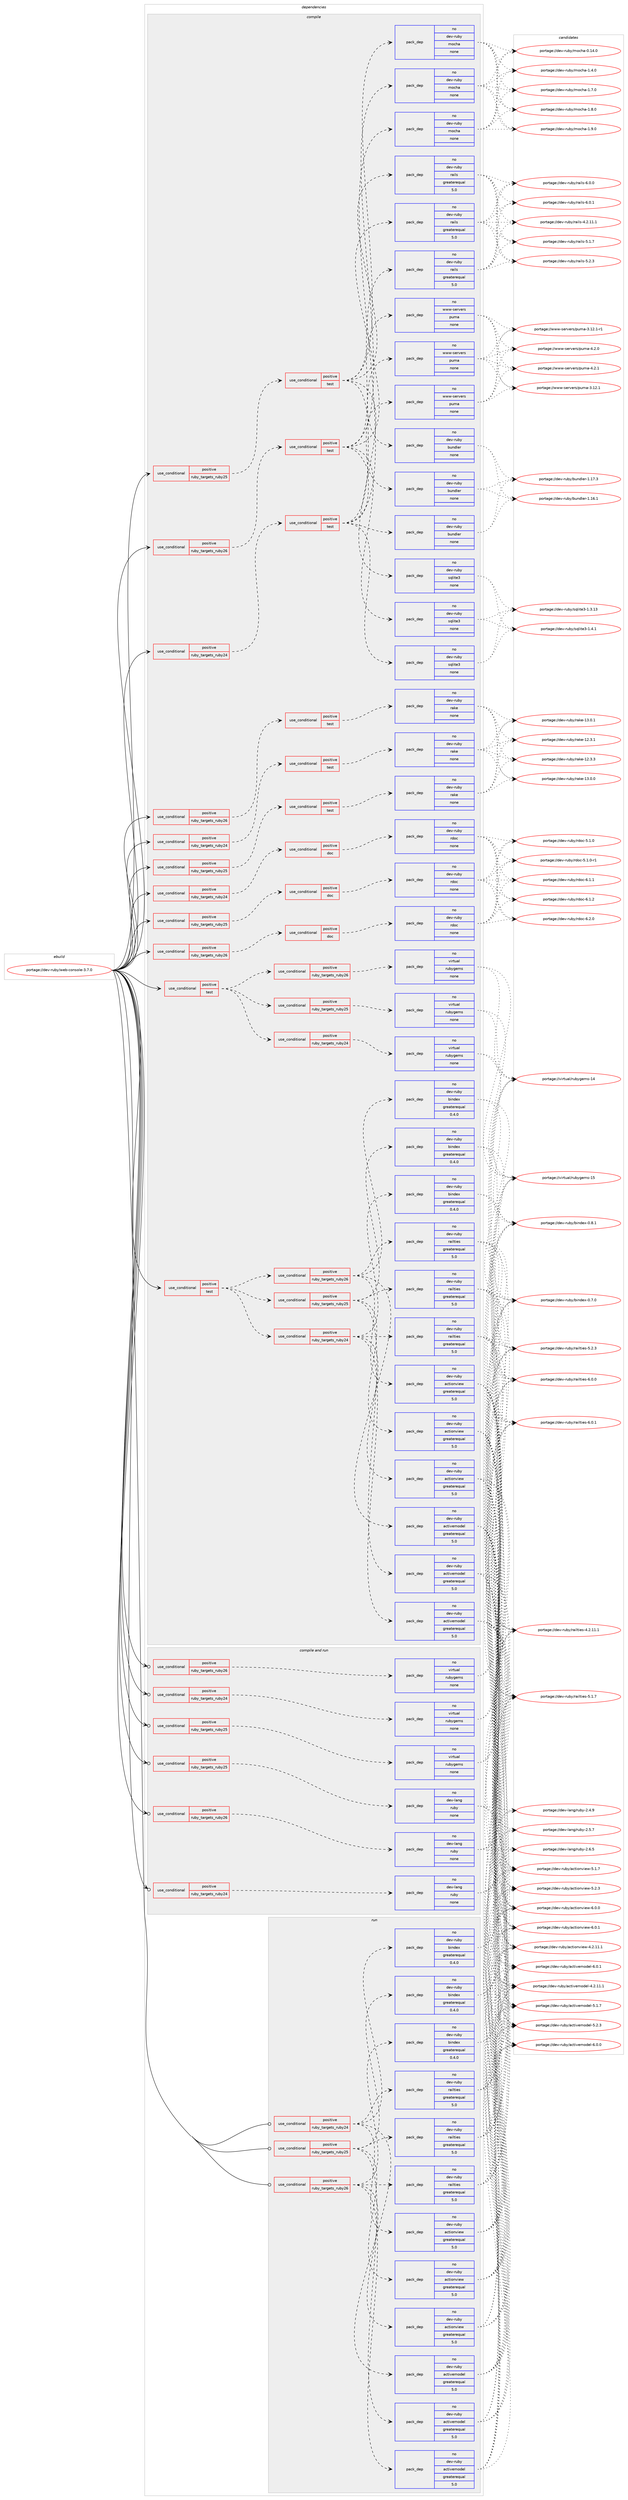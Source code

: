 digraph prolog {

# *************
# Graph options
# *************

newrank=true;
concentrate=true;
compound=true;
graph [rankdir=LR,fontname=Helvetica,fontsize=10,ranksep=1.5];#, ranksep=2.5, nodesep=0.2];
edge  [arrowhead=vee];
node  [fontname=Helvetica,fontsize=10];

# **********
# The ebuild
# **********

subgraph cluster_leftcol {
color=gray;
rank=same;
label=<<i>ebuild</i>>;
id [label="portage://dev-ruby/web-console-3.7.0", color=red, width=4, href="../dev-ruby/web-console-3.7.0.svg"];
}

# ****************
# The dependencies
# ****************

subgraph cluster_midcol {
color=gray;
label=<<i>dependencies</i>>;
subgraph cluster_compile {
fillcolor="#eeeeee";
style=filled;
label=<<i>compile</i>>;
subgraph cond69426 {
dependency255560 [label=<<TABLE BORDER="0" CELLBORDER="1" CELLSPACING="0" CELLPADDING="4"><TR><TD ROWSPAN="3" CELLPADDING="10">use_conditional</TD></TR><TR><TD>positive</TD></TR><TR><TD>ruby_targets_ruby24</TD></TR></TABLE>>, shape=none, color=red];
subgraph cond69427 {
dependency255561 [label=<<TABLE BORDER="0" CELLBORDER="1" CELLSPACING="0" CELLPADDING="4"><TR><TD ROWSPAN="3" CELLPADDING="10">use_conditional</TD></TR><TR><TD>positive</TD></TR><TR><TD>doc</TD></TR></TABLE>>, shape=none, color=red];
subgraph pack182573 {
dependency255562 [label=<<TABLE BORDER="0" CELLBORDER="1" CELLSPACING="0" CELLPADDING="4" WIDTH="220"><TR><TD ROWSPAN="6" CELLPADDING="30">pack_dep</TD></TR><TR><TD WIDTH="110">no</TD></TR><TR><TD>dev-ruby</TD></TR><TR><TD>rdoc</TD></TR><TR><TD>none</TD></TR><TR><TD></TD></TR></TABLE>>, shape=none, color=blue];
}
dependency255561:e -> dependency255562:w [weight=20,style="dashed",arrowhead="vee"];
}
dependency255560:e -> dependency255561:w [weight=20,style="dashed",arrowhead="vee"];
}
id:e -> dependency255560:w [weight=20,style="solid",arrowhead="vee"];
subgraph cond69428 {
dependency255563 [label=<<TABLE BORDER="0" CELLBORDER="1" CELLSPACING="0" CELLPADDING="4"><TR><TD ROWSPAN="3" CELLPADDING="10">use_conditional</TD></TR><TR><TD>positive</TD></TR><TR><TD>ruby_targets_ruby24</TD></TR></TABLE>>, shape=none, color=red];
subgraph cond69429 {
dependency255564 [label=<<TABLE BORDER="0" CELLBORDER="1" CELLSPACING="0" CELLPADDING="4"><TR><TD ROWSPAN="3" CELLPADDING="10">use_conditional</TD></TR><TR><TD>positive</TD></TR><TR><TD>test</TD></TR></TABLE>>, shape=none, color=red];
subgraph pack182574 {
dependency255565 [label=<<TABLE BORDER="0" CELLBORDER="1" CELLSPACING="0" CELLPADDING="4" WIDTH="220"><TR><TD ROWSPAN="6" CELLPADDING="30">pack_dep</TD></TR><TR><TD WIDTH="110">no</TD></TR><TR><TD>dev-ruby</TD></TR><TR><TD>bundler</TD></TR><TR><TD>none</TD></TR><TR><TD></TD></TR></TABLE>>, shape=none, color=blue];
}
dependency255564:e -> dependency255565:w [weight=20,style="dashed",arrowhead="vee"];
subgraph pack182575 {
dependency255566 [label=<<TABLE BORDER="0" CELLBORDER="1" CELLSPACING="0" CELLPADDING="4" WIDTH="220"><TR><TD ROWSPAN="6" CELLPADDING="30">pack_dep</TD></TR><TR><TD WIDTH="110">no</TD></TR><TR><TD>dev-ruby</TD></TR><TR><TD>rails</TD></TR><TR><TD>greaterequal</TD></TR><TR><TD>5.0</TD></TR></TABLE>>, shape=none, color=blue];
}
dependency255564:e -> dependency255566:w [weight=20,style="dashed",arrowhead="vee"];
subgraph pack182576 {
dependency255567 [label=<<TABLE BORDER="0" CELLBORDER="1" CELLSPACING="0" CELLPADDING="4" WIDTH="220"><TR><TD ROWSPAN="6" CELLPADDING="30">pack_dep</TD></TR><TR><TD WIDTH="110">no</TD></TR><TR><TD>dev-ruby</TD></TR><TR><TD>sqlite3</TD></TR><TR><TD>none</TD></TR><TR><TD></TD></TR></TABLE>>, shape=none, color=blue];
}
dependency255564:e -> dependency255567:w [weight=20,style="dashed",arrowhead="vee"];
subgraph pack182577 {
dependency255568 [label=<<TABLE BORDER="0" CELLBORDER="1" CELLSPACING="0" CELLPADDING="4" WIDTH="220"><TR><TD ROWSPAN="6" CELLPADDING="30">pack_dep</TD></TR><TR><TD WIDTH="110">no</TD></TR><TR><TD>dev-ruby</TD></TR><TR><TD>mocha</TD></TR><TR><TD>none</TD></TR><TR><TD></TD></TR></TABLE>>, shape=none, color=blue];
}
dependency255564:e -> dependency255568:w [weight=20,style="dashed",arrowhead="vee"];
subgraph pack182578 {
dependency255569 [label=<<TABLE BORDER="0" CELLBORDER="1" CELLSPACING="0" CELLPADDING="4" WIDTH="220"><TR><TD ROWSPAN="6" CELLPADDING="30">pack_dep</TD></TR><TR><TD WIDTH="110">no</TD></TR><TR><TD>www-servers</TD></TR><TR><TD>puma</TD></TR><TR><TD>none</TD></TR><TR><TD></TD></TR></TABLE>>, shape=none, color=blue];
}
dependency255564:e -> dependency255569:w [weight=20,style="dashed",arrowhead="vee"];
}
dependency255563:e -> dependency255564:w [weight=20,style="dashed",arrowhead="vee"];
}
id:e -> dependency255563:w [weight=20,style="solid",arrowhead="vee"];
subgraph cond69430 {
dependency255570 [label=<<TABLE BORDER="0" CELLBORDER="1" CELLSPACING="0" CELLPADDING="4"><TR><TD ROWSPAN="3" CELLPADDING="10">use_conditional</TD></TR><TR><TD>positive</TD></TR><TR><TD>ruby_targets_ruby24</TD></TR></TABLE>>, shape=none, color=red];
subgraph cond69431 {
dependency255571 [label=<<TABLE BORDER="0" CELLBORDER="1" CELLSPACING="0" CELLPADDING="4"><TR><TD ROWSPAN="3" CELLPADDING="10">use_conditional</TD></TR><TR><TD>positive</TD></TR><TR><TD>test</TD></TR></TABLE>>, shape=none, color=red];
subgraph pack182579 {
dependency255572 [label=<<TABLE BORDER="0" CELLBORDER="1" CELLSPACING="0" CELLPADDING="4" WIDTH="220"><TR><TD ROWSPAN="6" CELLPADDING="30">pack_dep</TD></TR><TR><TD WIDTH="110">no</TD></TR><TR><TD>dev-ruby</TD></TR><TR><TD>rake</TD></TR><TR><TD>none</TD></TR><TR><TD></TD></TR></TABLE>>, shape=none, color=blue];
}
dependency255571:e -> dependency255572:w [weight=20,style="dashed",arrowhead="vee"];
}
dependency255570:e -> dependency255571:w [weight=20,style="dashed",arrowhead="vee"];
}
id:e -> dependency255570:w [weight=20,style="solid",arrowhead="vee"];
subgraph cond69432 {
dependency255573 [label=<<TABLE BORDER="0" CELLBORDER="1" CELLSPACING="0" CELLPADDING="4"><TR><TD ROWSPAN="3" CELLPADDING="10">use_conditional</TD></TR><TR><TD>positive</TD></TR><TR><TD>ruby_targets_ruby25</TD></TR></TABLE>>, shape=none, color=red];
subgraph cond69433 {
dependency255574 [label=<<TABLE BORDER="0" CELLBORDER="1" CELLSPACING="0" CELLPADDING="4"><TR><TD ROWSPAN="3" CELLPADDING="10">use_conditional</TD></TR><TR><TD>positive</TD></TR><TR><TD>doc</TD></TR></TABLE>>, shape=none, color=red];
subgraph pack182580 {
dependency255575 [label=<<TABLE BORDER="0" CELLBORDER="1" CELLSPACING="0" CELLPADDING="4" WIDTH="220"><TR><TD ROWSPAN="6" CELLPADDING="30">pack_dep</TD></TR><TR><TD WIDTH="110">no</TD></TR><TR><TD>dev-ruby</TD></TR><TR><TD>rdoc</TD></TR><TR><TD>none</TD></TR><TR><TD></TD></TR></TABLE>>, shape=none, color=blue];
}
dependency255574:e -> dependency255575:w [weight=20,style="dashed",arrowhead="vee"];
}
dependency255573:e -> dependency255574:w [weight=20,style="dashed",arrowhead="vee"];
}
id:e -> dependency255573:w [weight=20,style="solid",arrowhead="vee"];
subgraph cond69434 {
dependency255576 [label=<<TABLE BORDER="0" CELLBORDER="1" CELLSPACING="0" CELLPADDING="4"><TR><TD ROWSPAN="3" CELLPADDING="10">use_conditional</TD></TR><TR><TD>positive</TD></TR><TR><TD>ruby_targets_ruby25</TD></TR></TABLE>>, shape=none, color=red];
subgraph cond69435 {
dependency255577 [label=<<TABLE BORDER="0" CELLBORDER="1" CELLSPACING="0" CELLPADDING="4"><TR><TD ROWSPAN="3" CELLPADDING="10">use_conditional</TD></TR><TR><TD>positive</TD></TR><TR><TD>test</TD></TR></TABLE>>, shape=none, color=red];
subgraph pack182581 {
dependency255578 [label=<<TABLE BORDER="0" CELLBORDER="1" CELLSPACING="0" CELLPADDING="4" WIDTH="220"><TR><TD ROWSPAN="6" CELLPADDING="30">pack_dep</TD></TR><TR><TD WIDTH="110">no</TD></TR><TR><TD>dev-ruby</TD></TR><TR><TD>bundler</TD></TR><TR><TD>none</TD></TR><TR><TD></TD></TR></TABLE>>, shape=none, color=blue];
}
dependency255577:e -> dependency255578:w [weight=20,style="dashed",arrowhead="vee"];
subgraph pack182582 {
dependency255579 [label=<<TABLE BORDER="0" CELLBORDER="1" CELLSPACING="0" CELLPADDING="4" WIDTH="220"><TR><TD ROWSPAN="6" CELLPADDING="30">pack_dep</TD></TR><TR><TD WIDTH="110">no</TD></TR><TR><TD>dev-ruby</TD></TR><TR><TD>rails</TD></TR><TR><TD>greaterequal</TD></TR><TR><TD>5.0</TD></TR></TABLE>>, shape=none, color=blue];
}
dependency255577:e -> dependency255579:w [weight=20,style="dashed",arrowhead="vee"];
subgraph pack182583 {
dependency255580 [label=<<TABLE BORDER="0" CELLBORDER="1" CELLSPACING="0" CELLPADDING="4" WIDTH="220"><TR><TD ROWSPAN="6" CELLPADDING="30">pack_dep</TD></TR><TR><TD WIDTH="110">no</TD></TR><TR><TD>dev-ruby</TD></TR><TR><TD>sqlite3</TD></TR><TR><TD>none</TD></TR><TR><TD></TD></TR></TABLE>>, shape=none, color=blue];
}
dependency255577:e -> dependency255580:w [weight=20,style="dashed",arrowhead="vee"];
subgraph pack182584 {
dependency255581 [label=<<TABLE BORDER="0" CELLBORDER="1" CELLSPACING="0" CELLPADDING="4" WIDTH="220"><TR><TD ROWSPAN="6" CELLPADDING="30">pack_dep</TD></TR><TR><TD WIDTH="110">no</TD></TR><TR><TD>dev-ruby</TD></TR><TR><TD>mocha</TD></TR><TR><TD>none</TD></TR><TR><TD></TD></TR></TABLE>>, shape=none, color=blue];
}
dependency255577:e -> dependency255581:w [weight=20,style="dashed",arrowhead="vee"];
subgraph pack182585 {
dependency255582 [label=<<TABLE BORDER="0" CELLBORDER="1" CELLSPACING="0" CELLPADDING="4" WIDTH="220"><TR><TD ROWSPAN="6" CELLPADDING="30">pack_dep</TD></TR><TR><TD WIDTH="110">no</TD></TR><TR><TD>www-servers</TD></TR><TR><TD>puma</TD></TR><TR><TD>none</TD></TR><TR><TD></TD></TR></TABLE>>, shape=none, color=blue];
}
dependency255577:e -> dependency255582:w [weight=20,style="dashed",arrowhead="vee"];
}
dependency255576:e -> dependency255577:w [weight=20,style="dashed",arrowhead="vee"];
}
id:e -> dependency255576:w [weight=20,style="solid",arrowhead="vee"];
subgraph cond69436 {
dependency255583 [label=<<TABLE BORDER="0" CELLBORDER="1" CELLSPACING="0" CELLPADDING="4"><TR><TD ROWSPAN="3" CELLPADDING="10">use_conditional</TD></TR><TR><TD>positive</TD></TR><TR><TD>ruby_targets_ruby25</TD></TR></TABLE>>, shape=none, color=red];
subgraph cond69437 {
dependency255584 [label=<<TABLE BORDER="0" CELLBORDER="1" CELLSPACING="0" CELLPADDING="4"><TR><TD ROWSPAN="3" CELLPADDING="10">use_conditional</TD></TR><TR><TD>positive</TD></TR><TR><TD>test</TD></TR></TABLE>>, shape=none, color=red];
subgraph pack182586 {
dependency255585 [label=<<TABLE BORDER="0" CELLBORDER="1" CELLSPACING="0" CELLPADDING="4" WIDTH="220"><TR><TD ROWSPAN="6" CELLPADDING="30">pack_dep</TD></TR><TR><TD WIDTH="110">no</TD></TR><TR><TD>dev-ruby</TD></TR><TR><TD>rake</TD></TR><TR><TD>none</TD></TR><TR><TD></TD></TR></TABLE>>, shape=none, color=blue];
}
dependency255584:e -> dependency255585:w [weight=20,style="dashed",arrowhead="vee"];
}
dependency255583:e -> dependency255584:w [weight=20,style="dashed",arrowhead="vee"];
}
id:e -> dependency255583:w [weight=20,style="solid",arrowhead="vee"];
subgraph cond69438 {
dependency255586 [label=<<TABLE BORDER="0" CELLBORDER="1" CELLSPACING="0" CELLPADDING="4"><TR><TD ROWSPAN="3" CELLPADDING="10">use_conditional</TD></TR><TR><TD>positive</TD></TR><TR><TD>ruby_targets_ruby26</TD></TR></TABLE>>, shape=none, color=red];
subgraph cond69439 {
dependency255587 [label=<<TABLE BORDER="0" CELLBORDER="1" CELLSPACING="0" CELLPADDING="4"><TR><TD ROWSPAN="3" CELLPADDING="10">use_conditional</TD></TR><TR><TD>positive</TD></TR><TR><TD>doc</TD></TR></TABLE>>, shape=none, color=red];
subgraph pack182587 {
dependency255588 [label=<<TABLE BORDER="0" CELLBORDER="1" CELLSPACING="0" CELLPADDING="4" WIDTH="220"><TR><TD ROWSPAN="6" CELLPADDING="30">pack_dep</TD></TR><TR><TD WIDTH="110">no</TD></TR><TR><TD>dev-ruby</TD></TR><TR><TD>rdoc</TD></TR><TR><TD>none</TD></TR><TR><TD></TD></TR></TABLE>>, shape=none, color=blue];
}
dependency255587:e -> dependency255588:w [weight=20,style="dashed",arrowhead="vee"];
}
dependency255586:e -> dependency255587:w [weight=20,style="dashed",arrowhead="vee"];
}
id:e -> dependency255586:w [weight=20,style="solid",arrowhead="vee"];
subgraph cond69440 {
dependency255589 [label=<<TABLE BORDER="0" CELLBORDER="1" CELLSPACING="0" CELLPADDING="4"><TR><TD ROWSPAN="3" CELLPADDING="10">use_conditional</TD></TR><TR><TD>positive</TD></TR><TR><TD>ruby_targets_ruby26</TD></TR></TABLE>>, shape=none, color=red];
subgraph cond69441 {
dependency255590 [label=<<TABLE BORDER="0" CELLBORDER="1" CELLSPACING="0" CELLPADDING="4"><TR><TD ROWSPAN="3" CELLPADDING="10">use_conditional</TD></TR><TR><TD>positive</TD></TR><TR><TD>test</TD></TR></TABLE>>, shape=none, color=red];
subgraph pack182588 {
dependency255591 [label=<<TABLE BORDER="0" CELLBORDER="1" CELLSPACING="0" CELLPADDING="4" WIDTH="220"><TR><TD ROWSPAN="6" CELLPADDING="30">pack_dep</TD></TR><TR><TD WIDTH="110">no</TD></TR><TR><TD>dev-ruby</TD></TR><TR><TD>bundler</TD></TR><TR><TD>none</TD></TR><TR><TD></TD></TR></TABLE>>, shape=none, color=blue];
}
dependency255590:e -> dependency255591:w [weight=20,style="dashed",arrowhead="vee"];
subgraph pack182589 {
dependency255592 [label=<<TABLE BORDER="0" CELLBORDER="1" CELLSPACING="0" CELLPADDING="4" WIDTH="220"><TR><TD ROWSPAN="6" CELLPADDING="30">pack_dep</TD></TR><TR><TD WIDTH="110">no</TD></TR><TR><TD>dev-ruby</TD></TR><TR><TD>rails</TD></TR><TR><TD>greaterequal</TD></TR><TR><TD>5.0</TD></TR></TABLE>>, shape=none, color=blue];
}
dependency255590:e -> dependency255592:w [weight=20,style="dashed",arrowhead="vee"];
subgraph pack182590 {
dependency255593 [label=<<TABLE BORDER="0" CELLBORDER="1" CELLSPACING="0" CELLPADDING="4" WIDTH="220"><TR><TD ROWSPAN="6" CELLPADDING="30">pack_dep</TD></TR><TR><TD WIDTH="110">no</TD></TR><TR><TD>dev-ruby</TD></TR><TR><TD>sqlite3</TD></TR><TR><TD>none</TD></TR><TR><TD></TD></TR></TABLE>>, shape=none, color=blue];
}
dependency255590:e -> dependency255593:w [weight=20,style="dashed",arrowhead="vee"];
subgraph pack182591 {
dependency255594 [label=<<TABLE BORDER="0" CELLBORDER="1" CELLSPACING="0" CELLPADDING="4" WIDTH="220"><TR><TD ROWSPAN="6" CELLPADDING="30">pack_dep</TD></TR><TR><TD WIDTH="110">no</TD></TR><TR><TD>dev-ruby</TD></TR><TR><TD>mocha</TD></TR><TR><TD>none</TD></TR><TR><TD></TD></TR></TABLE>>, shape=none, color=blue];
}
dependency255590:e -> dependency255594:w [weight=20,style="dashed",arrowhead="vee"];
subgraph pack182592 {
dependency255595 [label=<<TABLE BORDER="0" CELLBORDER="1" CELLSPACING="0" CELLPADDING="4" WIDTH="220"><TR><TD ROWSPAN="6" CELLPADDING="30">pack_dep</TD></TR><TR><TD WIDTH="110">no</TD></TR><TR><TD>www-servers</TD></TR><TR><TD>puma</TD></TR><TR><TD>none</TD></TR><TR><TD></TD></TR></TABLE>>, shape=none, color=blue];
}
dependency255590:e -> dependency255595:w [weight=20,style="dashed",arrowhead="vee"];
}
dependency255589:e -> dependency255590:w [weight=20,style="dashed",arrowhead="vee"];
}
id:e -> dependency255589:w [weight=20,style="solid",arrowhead="vee"];
subgraph cond69442 {
dependency255596 [label=<<TABLE BORDER="0" CELLBORDER="1" CELLSPACING="0" CELLPADDING="4"><TR><TD ROWSPAN="3" CELLPADDING="10">use_conditional</TD></TR><TR><TD>positive</TD></TR><TR><TD>ruby_targets_ruby26</TD></TR></TABLE>>, shape=none, color=red];
subgraph cond69443 {
dependency255597 [label=<<TABLE BORDER="0" CELLBORDER="1" CELLSPACING="0" CELLPADDING="4"><TR><TD ROWSPAN="3" CELLPADDING="10">use_conditional</TD></TR><TR><TD>positive</TD></TR><TR><TD>test</TD></TR></TABLE>>, shape=none, color=red];
subgraph pack182593 {
dependency255598 [label=<<TABLE BORDER="0" CELLBORDER="1" CELLSPACING="0" CELLPADDING="4" WIDTH="220"><TR><TD ROWSPAN="6" CELLPADDING="30">pack_dep</TD></TR><TR><TD WIDTH="110">no</TD></TR><TR><TD>dev-ruby</TD></TR><TR><TD>rake</TD></TR><TR><TD>none</TD></TR><TR><TD></TD></TR></TABLE>>, shape=none, color=blue];
}
dependency255597:e -> dependency255598:w [weight=20,style="dashed",arrowhead="vee"];
}
dependency255596:e -> dependency255597:w [weight=20,style="dashed",arrowhead="vee"];
}
id:e -> dependency255596:w [weight=20,style="solid",arrowhead="vee"];
subgraph cond69444 {
dependency255599 [label=<<TABLE BORDER="0" CELLBORDER="1" CELLSPACING="0" CELLPADDING="4"><TR><TD ROWSPAN="3" CELLPADDING="10">use_conditional</TD></TR><TR><TD>positive</TD></TR><TR><TD>test</TD></TR></TABLE>>, shape=none, color=red];
subgraph cond69445 {
dependency255600 [label=<<TABLE BORDER="0" CELLBORDER="1" CELLSPACING="0" CELLPADDING="4"><TR><TD ROWSPAN="3" CELLPADDING="10">use_conditional</TD></TR><TR><TD>positive</TD></TR><TR><TD>ruby_targets_ruby24</TD></TR></TABLE>>, shape=none, color=red];
subgraph pack182594 {
dependency255601 [label=<<TABLE BORDER="0" CELLBORDER="1" CELLSPACING="0" CELLPADDING="4" WIDTH="220"><TR><TD ROWSPAN="6" CELLPADDING="30">pack_dep</TD></TR><TR><TD WIDTH="110">no</TD></TR><TR><TD>dev-ruby</TD></TR><TR><TD>actionview</TD></TR><TR><TD>greaterequal</TD></TR><TR><TD>5.0</TD></TR></TABLE>>, shape=none, color=blue];
}
dependency255600:e -> dependency255601:w [weight=20,style="dashed",arrowhead="vee"];
subgraph pack182595 {
dependency255602 [label=<<TABLE BORDER="0" CELLBORDER="1" CELLSPACING="0" CELLPADDING="4" WIDTH="220"><TR><TD ROWSPAN="6" CELLPADDING="30">pack_dep</TD></TR><TR><TD WIDTH="110">no</TD></TR><TR><TD>dev-ruby</TD></TR><TR><TD>activemodel</TD></TR><TR><TD>greaterequal</TD></TR><TR><TD>5.0</TD></TR></TABLE>>, shape=none, color=blue];
}
dependency255600:e -> dependency255602:w [weight=20,style="dashed",arrowhead="vee"];
subgraph pack182596 {
dependency255603 [label=<<TABLE BORDER="0" CELLBORDER="1" CELLSPACING="0" CELLPADDING="4" WIDTH="220"><TR><TD ROWSPAN="6" CELLPADDING="30">pack_dep</TD></TR><TR><TD WIDTH="110">no</TD></TR><TR><TD>dev-ruby</TD></TR><TR><TD>bindex</TD></TR><TR><TD>greaterequal</TD></TR><TR><TD>0.4.0</TD></TR></TABLE>>, shape=none, color=blue];
}
dependency255600:e -> dependency255603:w [weight=20,style="dashed",arrowhead="vee"];
subgraph pack182597 {
dependency255604 [label=<<TABLE BORDER="0" CELLBORDER="1" CELLSPACING="0" CELLPADDING="4" WIDTH="220"><TR><TD ROWSPAN="6" CELLPADDING="30">pack_dep</TD></TR><TR><TD WIDTH="110">no</TD></TR><TR><TD>dev-ruby</TD></TR><TR><TD>railties</TD></TR><TR><TD>greaterequal</TD></TR><TR><TD>5.0</TD></TR></TABLE>>, shape=none, color=blue];
}
dependency255600:e -> dependency255604:w [weight=20,style="dashed",arrowhead="vee"];
}
dependency255599:e -> dependency255600:w [weight=20,style="dashed",arrowhead="vee"];
subgraph cond69446 {
dependency255605 [label=<<TABLE BORDER="0" CELLBORDER="1" CELLSPACING="0" CELLPADDING="4"><TR><TD ROWSPAN="3" CELLPADDING="10">use_conditional</TD></TR><TR><TD>positive</TD></TR><TR><TD>ruby_targets_ruby25</TD></TR></TABLE>>, shape=none, color=red];
subgraph pack182598 {
dependency255606 [label=<<TABLE BORDER="0" CELLBORDER="1" CELLSPACING="0" CELLPADDING="4" WIDTH="220"><TR><TD ROWSPAN="6" CELLPADDING="30">pack_dep</TD></TR><TR><TD WIDTH="110">no</TD></TR><TR><TD>dev-ruby</TD></TR><TR><TD>actionview</TD></TR><TR><TD>greaterequal</TD></TR><TR><TD>5.0</TD></TR></TABLE>>, shape=none, color=blue];
}
dependency255605:e -> dependency255606:w [weight=20,style="dashed",arrowhead="vee"];
subgraph pack182599 {
dependency255607 [label=<<TABLE BORDER="0" CELLBORDER="1" CELLSPACING="0" CELLPADDING="4" WIDTH="220"><TR><TD ROWSPAN="6" CELLPADDING="30">pack_dep</TD></TR><TR><TD WIDTH="110">no</TD></TR><TR><TD>dev-ruby</TD></TR><TR><TD>activemodel</TD></TR><TR><TD>greaterequal</TD></TR><TR><TD>5.0</TD></TR></TABLE>>, shape=none, color=blue];
}
dependency255605:e -> dependency255607:w [weight=20,style="dashed",arrowhead="vee"];
subgraph pack182600 {
dependency255608 [label=<<TABLE BORDER="0" CELLBORDER="1" CELLSPACING="0" CELLPADDING="4" WIDTH="220"><TR><TD ROWSPAN="6" CELLPADDING="30">pack_dep</TD></TR><TR><TD WIDTH="110">no</TD></TR><TR><TD>dev-ruby</TD></TR><TR><TD>bindex</TD></TR><TR><TD>greaterequal</TD></TR><TR><TD>0.4.0</TD></TR></TABLE>>, shape=none, color=blue];
}
dependency255605:e -> dependency255608:w [weight=20,style="dashed",arrowhead="vee"];
subgraph pack182601 {
dependency255609 [label=<<TABLE BORDER="0" CELLBORDER="1" CELLSPACING="0" CELLPADDING="4" WIDTH="220"><TR><TD ROWSPAN="6" CELLPADDING="30">pack_dep</TD></TR><TR><TD WIDTH="110">no</TD></TR><TR><TD>dev-ruby</TD></TR><TR><TD>railties</TD></TR><TR><TD>greaterequal</TD></TR><TR><TD>5.0</TD></TR></TABLE>>, shape=none, color=blue];
}
dependency255605:e -> dependency255609:w [weight=20,style="dashed",arrowhead="vee"];
}
dependency255599:e -> dependency255605:w [weight=20,style="dashed",arrowhead="vee"];
subgraph cond69447 {
dependency255610 [label=<<TABLE BORDER="0" CELLBORDER="1" CELLSPACING="0" CELLPADDING="4"><TR><TD ROWSPAN="3" CELLPADDING="10">use_conditional</TD></TR><TR><TD>positive</TD></TR><TR><TD>ruby_targets_ruby26</TD></TR></TABLE>>, shape=none, color=red];
subgraph pack182602 {
dependency255611 [label=<<TABLE BORDER="0" CELLBORDER="1" CELLSPACING="0" CELLPADDING="4" WIDTH="220"><TR><TD ROWSPAN="6" CELLPADDING="30">pack_dep</TD></TR><TR><TD WIDTH="110">no</TD></TR><TR><TD>dev-ruby</TD></TR><TR><TD>actionview</TD></TR><TR><TD>greaterequal</TD></TR><TR><TD>5.0</TD></TR></TABLE>>, shape=none, color=blue];
}
dependency255610:e -> dependency255611:w [weight=20,style="dashed",arrowhead="vee"];
subgraph pack182603 {
dependency255612 [label=<<TABLE BORDER="0" CELLBORDER="1" CELLSPACING="0" CELLPADDING="4" WIDTH="220"><TR><TD ROWSPAN="6" CELLPADDING="30">pack_dep</TD></TR><TR><TD WIDTH="110">no</TD></TR><TR><TD>dev-ruby</TD></TR><TR><TD>activemodel</TD></TR><TR><TD>greaterequal</TD></TR><TR><TD>5.0</TD></TR></TABLE>>, shape=none, color=blue];
}
dependency255610:e -> dependency255612:w [weight=20,style="dashed",arrowhead="vee"];
subgraph pack182604 {
dependency255613 [label=<<TABLE BORDER="0" CELLBORDER="1" CELLSPACING="0" CELLPADDING="4" WIDTH="220"><TR><TD ROWSPAN="6" CELLPADDING="30">pack_dep</TD></TR><TR><TD WIDTH="110">no</TD></TR><TR><TD>dev-ruby</TD></TR><TR><TD>bindex</TD></TR><TR><TD>greaterequal</TD></TR><TR><TD>0.4.0</TD></TR></TABLE>>, shape=none, color=blue];
}
dependency255610:e -> dependency255613:w [weight=20,style="dashed",arrowhead="vee"];
subgraph pack182605 {
dependency255614 [label=<<TABLE BORDER="0" CELLBORDER="1" CELLSPACING="0" CELLPADDING="4" WIDTH="220"><TR><TD ROWSPAN="6" CELLPADDING="30">pack_dep</TD></TR><TR><TD WIDTH="110">no</TD></TR><TR><TD>dev-ruby</TD></TR><TR><TD>railties</TD></TR><TR><TD>greaterequal</TD></TR><TR><TD>5.0</TD></TR></TABLE>>, shape=none, color=blue];
}
dependency255610:e -> dependency255614:w [weight=20,style="dashed",arrowhead="vee"];
}
dependency255599:e -> dependency255610:w [weight=20,style="dashed",arrowhead="vee"];
}
id:e -> dependency255599:w [weight=20,style="solid",arrowhead="vee"];
subgraph cond69448 {
dependency255615 [label=<<TABLE BORDER="0" CELLBORDER="1" CELLSPACING="0" CELLPADDING="4"><TR><TD ROWSPAN="3" CELLPADDING="10">use_conditional</TD></TR><TR><TD>positive</TD></TR><TR><TD>test</TD></TR></TABLE>>, shape=none, color=red];
subgraph cond69449 {
dependency255616 [label=<<TABLE BORDER="0" CELLBORDER="1" CELLSPACING="0" CELLPADDING="4"><TR><TD ROWSPAN="3" CELLPADDING="10">use_conditional</TD></TR><TR><TD>positive</TD></TR><TR><TD>ruby_targets_ruby24</TD></TR></TABLE>>, shape=none, color=red];
subgraph pack182606 {
dependency255617 [label=<<TABLE BORDER="0" CELLBORDER="1" CELLSPACING="0" CELLPADDING="4" WIDTH="220"><TR><TD ROWSPAN="6" CELLPADDING="30">pack_dep</TD></TR><TR><TD WIDTH="110">no</TD></TR><TR><TD>virtual</TD></TR><TR><TD>rubygems</TD></TR><TR><TD>none</TD></TR><TR><TD></TD></TR></TABLE>>, shape=none, color=blue];
}
dependency255616:e -> dependency255617:w [weight=20,style="dashed",arrowhead="vee"];
}
dependency255615:e -> dependency255616:w [weight=20,style="dashed",arrowhead="vee"];
subgraph cond69450 {
dependency255618 [label=<<TABLE BORDER="0" CELLBORDER="1" CELLSPACING="0" CELLPADDING="4"><TR><TD ROWSPAN="3" CELLPADDING="10">use_conditional</TD></TR><TR><TD>positive</TD></TR><TR><TD>ruby_targets_ruby25</TD></TR></TABLE>>, shape=none, color=red];
subgraph pack182607 {
dependency255619 [label=<<TABLE BORDER="0" CELLBORDER="1" CELLSPACING="0" CELLPADDING="4" WIDTH="220"><TR><TD ROWSPAN="6" CELLPADDING="30">pack_dep</TD></TR><TR><TD WIDTH="110">no</TD></TR><TR><TD>virtual</TD></TR><TR><TD>rubygems</TD></TR><TR><TD>none</TD></TR><TR><TD></TD></TR></TABLE>>, shape=none, color=blue];
}
dependency255618:e -> dependency255619:w [weight=20,style="dashed",arrowhead="vee"];
}
dependency255615:e -> dependency255618:w [weight=20,style="dashed",arrowhead="vee"];
subgraph cond69451 {
dependency255620 [label=<<TABLE BORDER="0" CELLBORDER="1" CELLSPACING="0" CELLPADDING="4"><TR><TD ROWSPAN="3" CELLPADDING="10">use_conditional</TD></TR><TR><TD>positive</TD></TR><TR><TD>ruby_targets_ruby26</TD></TR></TABLE>>, shape=none, color=red];
subgraph pack182608 {
dependency255621 [label=<<TABLE BORDER="0" CELLBORDER="1" CELLSPACING="0" CELLPADDING="4" WIDTH="220"><TR><TD ROWSPAN="6" CELLPADDING="30">pack_dep</TD></TR><TR><TD WIDTH="110">no</TD></TR><TR><TD>virtual</TD></TR><TR><TD>rubygems</TD></TR><TR><TD>none</TD></TR><TR><TD></TD></TR></TABLE>>, shape=none, color=blue];
}
dependency255620:e -> dependency255621:w [weight=20,style="dashed",arrowhead="vee"];
}
dependency255615:e -> dependency255620:w [weight=20,style="dashed",arrowhead="vee"];
}
id:e -> dependency255615:w [weight=20,style="solid",arrowhead="vee"];
}
subgraph cluster_compileandrun {
fillcolor="#eeeeee";
style=filled;
label=<<i>compile and run</i>>;
subgraph cond69452 {
dependency255622 [label=<<TABLE BORDER="0" CELLBORDER="1" CELLSPACING="0" CELLPADDING="4"><TR><TD ROWSPAN="3" CELLPADDING="10">use_conditional</TD></TR><TR><TD>positive</TD></TR><TR><TD>ruby_targets_ruby24</TD></TR></TABLE>>, shape=none, color=red];
subgraph pack182609 {
dependency255623 [label=<<TABLE BORDER="0" CELLBORDER="1" CELLSPACING="0" CELLPADDING="4" WIDTH="220"><TR><TD ROWSPAN="6" CELLPADDING="30">pack_dep</TD></TR><TR><TD WIDTH="110">no</TD></TR><TR><TD>dev-lang</TD></TR><TR><TD>ruby</TD></TR><TR><TD>none</TD></TR><TR><TD></TD></TR></TABLE>>, shape=none, color=blue];
}
dependency255622:e -> dependency255623:w [weight=20,style="dashed",arrowhead="vee"];
}
id:e -> dependency255622:w [weight=20,style="solid",arrowhead="odotvee"];
subgraph cond69453 {
dependency255624 [label=<<TABLE BORDER="0" CELLBORDER="1" CELLSPACING="0" CELLPADDING="4"><TR><TD ROWSPAN="3" CELLPADDING="10">use_conditional</TD></TR><TR><TD>positive</TD></TR><TR><TD>ruby_targets_ruby24</TD></TR></TABLE>>, shape=none, color=red];
subgraph pack182610 {
dependency255625 [label=<<TABLE BORDER="0" CELLBORDER="1" CELLSPACING="0" CELLPADDING="4" WIDTH="220"><TR><TD ROWSPAN="6" CELLPADDING="30">pack_dep</TD></TR><TR><TD WIDTH="110">no</TD></TR><TR><TD>virtual</TD></TR><TR><TD>rubygems</TD></TR><TR><TD>none</TD></TR><TR><TD></TD></TR></TABLE>>, shape=none, color=blue];
}
dependency255624:e -> dependency255625:w [weight=20,style="dashed",arrowhead="vee"];
}
id:e -> dependency255624:w [weight=20,style="solid",arrowhead="odotvee"];
subgraph cond69454 {
dependency255626 [label=<<TABLE BORDER="0" CELLBORDER="1" CELLSPACING="0" CELLPADDING="4"><TR><TD ROWSPAN="3" CELLPADDING="10">use_conditional</TD></TR><TR><TD>positive</TD></TR><TR><TD>ruby_targets_ruby25</TD></TR></TABLE>>, shape=none, color=red];
subgraph pack182611 {
dependency255627 [label=<<TABLE BORDER="0" CELLBORDER="1" CELLSPACING="0" CELLPADDING="4" WIDTH="220"><TR><TD ROWSPAN="6" CELLPADDING="30">pack_dep</TD></TR><TR><TD WIDTH="110">no</TD></TR><TR><TD>dev-lang</TD></TR><TR><TD>ruby</TD></TR><TR><TD>none</TD></TR><TR><TD></TD></TR></TABLE>>, shape=none, color=blue];
}
dependency255626:e -> dependency255627:w [weight=20,style="dashed",arrowhead="vee"];
}
id:e -> dependency255626:w [weight=20,style="solid",arrowhead="odotvee"];
subgraph cond69455 {
dependency255628 [label=<<TABLE BORDER="0" CELLBORDER="1" CELLSPACING="0" CELLPADDING="4"><TR><TD ROWSPAN="3" CELLPADDING="10">use_conditional</TD></TR><TR><TD>positive</TD></TR><TR><TD>ruby_targets_ruby25</TD></TR></TABLE>>, shape=none, color=red];
subgraph pack182612 {
dependency255629 [label=<<TABLE BORDER="0" CELLBORDER="1" CELLSPACING="0" CELLPADDING="4" WIDTH="220"><TR><TD ROWSPAN="6" CELLPADDING="30">pack_dep</TD></TR><TR><TD WIDTH="110">no</TD></TR><TR><TD>virtual</TD></TR><TR><TD>rubygems</TD></TR><TR><TD>none</TD></TR><TR><TD></TD></TR></TABLE>>, shape=none, color=blue];
}
dependency255628:e -> dependency255629:w [weight=20,style="dashed",arrowhead="vee"];
}
id:e -> dependency255628:w [weight=20,style="solid",arrowhead="odotvee"];
subgraph cond69456 {
dependency255630 [label=<<TABLE BORDER="0" CELLBORDER="1" CELLSPACING="0" CELLPADDING="4"><TR><TD ROWSPAN="3" CELLPADDING="10">use_conditional</TD></TR><TR><TD>positive</TD></TR><TR><TD>ruby_targets_ruby26</TD></TR></TABLE>>, shape=none, color=red];
subgraph pack182613 {
dependency255631 [label=<<TABLE BORDER="0" CELLBORDER="1" CELLSPACING="0" CELLPADDING="4" WIDTH="220"><TR><TD ROWSPAN="6" CELLPADDING="30">pack_dep</TD></TR><TR><TD WIDTH="110">no</TD></TR><TR><TD>dev-lang</TD></TR><TR><TD>ruby</TD></TR><TR><TD>none</TD></TR><TR><TD></TD></TR></TABLE>>, shape=none, color=blue];
}
dependency255630:e -> dependency255631:w [weight=20,style="dashed",arrowhead="vee"];
}
id:e -> dependency255630:w [weight=20,style="solid",arrowhead="odotvee"];
subgraph cond69457 {
dependency255632 [label=<<TABLE BORDER="0" CELLBORDER="1" CELLSPACING="0" CELLPADDING="4"><TR><TD ROWSPAN="3" CELLPADDING="10">use_conditional</TD></TR><TR><TD>positive</TD></TR><TR><TD>ruby_targets_ruby26</TD></TR></TABLE>>, shape=none, color=red];
subgraph pack182614 {
dependency255633 [label=<<TABLE BORDER="0" CELLBORDER="1" CELLSPACING="0" CELLPADDING="4" WIDTH="220"><TR><TD ROWSPAN="6" CELLPADDING="30">pack_dep</TD></TR><TR><TD WIDTH="110">no</TD></TR><TR><TD>virtual</TD></TR><TR><TD>rubygems</TD></TR><TR><TD>none</TD></TR><TR><TD></TD></TR></TABLE>>, shape=none, color=blue];
}
dependency255632:e -> dependency255633:w [weight=20,style="dashed",arrowhead="vee"];
}
id:e -> dependency255632:w [weight=20,style="solid",arrowhead="odotvee"];
}
subgraph cluster_run {
fillcolor="#eeeeee";
style=filled;
label=<<i>run</i>>;
subgraph cond69458 {
dependency255634 [label=<<TABLE BORDER="0" CELLBORDER="1" CELLSPACING="0" CELLPADDING="4"><TR><TD ROWSPAN="3" CELLPADDING="10">use_conditional</TD></TR><TR><TD>positive</TD></TR><TR><TD>ruby_targets_ruby24</TD></TR></TABLE>>, shape=none, color=red];
subgraph pack182615 {
dependency255635 [label=<<TABLE BORDER="0" CELLBORDER="1" CELLSPACING="0" CELLPADDING="4" WIDTH="220"><TR><TD ROWSPAN="6" CELLPADDING="30">pack_dep</TD></TR><TR><TD WIDTH="110">no</TD></TR><TR><TD>dev-ruby</TD></TR><TR><TD>actionview</TD></TR><TR><TD>greaterequal</TD></TR><TR><TD>5.0</TD></TR></TABLE>>, shape=none, color=blue];
}
dependency255634:e -> dependency255635:w [weight=20,style="dashed",arrowhead="vee"];
subgraph pack182616 {
dependency255636 [label=<<TABLE BORDER="0" CELLBORDER="1" CELLSPACING="0" CELLPADDING="4" WIDTH="220"><TR><TD ROWSPAN="6" CELLPADDING="30">pack_dep</TD></TR><TR><TD WIDTH="110">no</TD></TR><TR><TD>dev-ruby</TD></TR><TR><TD>activemodel</TD></TR><TR><TD>greaterequal</TD></TR><TR><TD>5.0</TD></TR></TABLE>>, shape=none, color=blue];
}
dependency255634:e -> dependency255636:w [weight=20,style="dashed",arrowhead="vee"];
subgraph pack182617 {
dependency255637 [label=<<TABLE BORDER="0" CELLBORDER="1" CELLSPACING="0" CELLPADDING="4" WIDTH="220"><TR><TD ROWSPAN="6" CELLPADDING="30">pack_dep</TD></TR><TR><TD WIDTH="110">no</TD></TR><TR><TD>dev-ruby</TD></TR><TR><TD>bindex</TD></TR><TR><TD>greaterequal</TD></TR><TR><TD>0.4.0</TD></TR></TABLE>>, shape=none, color=blue];
}
dependency255634:e -> dependency255637:w [weight=20,style="dashed",arrowhead="vee"];
subgraph pack182618 {
dependency255638 [label=<<TABLE BORDER="0" CELLBORDER="1" CELLSPACING="0" CELLPADDING="4" WIDTH="220"><TR><TD ROWSPAN="6" CELLPADDING="30">pack_dep</TD></TR><TR><TD WIDTH="110">no</TD></TR><TR><TD>dev-ruby</TD></TR><TR><TD>railties</TD></TR><TR><TD>greaterequal</TD></TR><TR><TD>5.0</TD></TR></TABLE>>, shape=none, color=blue];
}
dependency255634:e -> dependency255638:w [weight=20,style="dashed",arrowhead="vee"];
}
id:e -> dependency255634:w [weight=20,style="solid",arrowhead="odot"];
subgraph cond69459 {
dependency255639 [label=<<TABLE BORDER="0" CELLBORDER="1" CELLSPACING="0" CELLPADDING="4"><TR><TD ROWSPAN="3" CELLPADDING="10">use_conditional</TD></TR><TR><TD>positive</TD></TR><TR><TD>ruby_targets_ruby25</TD></TR></TABLE>>, shape=none, color=red];
subgraph pack182619 {
dependency255640 [label=<<TABLE BORDER="0" CELLBORDER="1" CELLSPACING="0" CELLPADDING="4" WIDTH="220"><TR><TD ROWSPAN="6" CELLPADDING="30">pack_dep</TD></TR><TR><TD WIDTH="110">no</TD></TR><TR><TD>dev-ruby</TD></TR><TR><TD>actionview</TD></TR><TR><TD>greaterequal</TD></TR><TR><TD>5.0</TD></TR></TABLE>>, shape=none, color=blue];
}
dependency255639:e -> dependency255640:w [weight=20,style="dashed",arrowhead="vee"];
subgraph pack182620 {
dependency255641 [label=<<TABLE BORDER="0" CELLBORDER="1" CELLSPACING="0" CELLPADDING="4" WIDTH="220"><TR><TD ROWSPAN="6" CELLPADDING="30">pack_dep</TD></TR><TR><TD WIDTH="110">no</TD></TR><TR><TD>dev-ruby</TD></TR><TR><TD>activemodel</TD></TR><TR><TD>greaterequal</TD></TR><TR><TD>5.0</TD></TR></TABLE>>, shape=none, color=blue];
}
dependency255639:e -> dependency255641:w [weight=20,style="dashed",arrowhead="vee"];
subgraph pack182621 {
dependency255642 [label=<<TABLE BORDER="0" CELLBORDER="1" CELLSPACING="0" CELLPADDING="4" WIDTH="220"><TR><TD ROWSPAN="6" CELLPADDING="30">pack_dep</TD></TR><TR><TD WIDTH="110">no</TD></TR><TR><TD>dev-ruby</TD></TR><TR><TD>bindex</TD></TR><TR><TD>greaterequal</TD></TR><TR><TD>0.4.0</TD></TR></TABLE>>, shape=none, color=blue];
}
dependency255639:e -> dependency255642:w [weight=20,style="dashed",arrowhead="vee"];
subgraph pack182622 {
dependency255643 [label=<<TABLE BORDER="0" CELLBORDER="1" CELLSPACING="0" CELLPADDING="4" WIDTH="220"><TR><TD ROWSPAN="6" CELLPADDING="30">pack_dep</TD></TR><TR><TD WIDTH="110">no</TD></TR><TR><TD>dev-ruby</TD></TR><TR><TD>railties</TD></TR><TR><TD>greaterequal</TD></TR><TR><TD>5.0</TD></TR></TABLE>>, shape=none, color=blue];
}
dependency255639:e -> dependency255643:w [weight=20,style="dashed",arrowhead="vee"];
}
id:e -> dependency255639:w [weight=20,style="solid",arrowhead="odot"];
subgraph cond69460 {
dependency255644 [label=<<TABLE BORDER="0" CELLBORDER="1" CELLSPACING="0" CELLPADDING="4"><TR><TD ROWSPAN="3" CELLPADDING="10">use_conditional</TD></TR><TR><TD>positive</TD></TR><TR><TD>ruby_targets_ruby26</TD></TR></TABLE>>, shape=none, color=red];
subgraph pack182623 {
dependency255645 [label=<<TABLE BORDER="0" CELLBORDER="1" CELLSPACING="0" CELLPADDING="4" WIDTH="220"><TR><TD ROWSPAN="6" CELLPADDING="30">pack_dep</TD></TR><TR><TD WIDTH="110">no</TD></TR><TR><TD>dev-ruby</TD></TR><TR><TD>actionview</TD></TR><TR><TD>greaterequal</TD></TR><TR><TD>5.0</TD></TR></TABLE>>, shape=none, color=blue];
}
dependency255644:e -> dependency255645:w [weight=20,style="dashed",arrowhead="vee"];
subgraph pack182624 {
dependency255646 [label=<<TABLE BORDER="0" CELLBORDER="1" CELLSPACING="0" CELLPADDING="4" WIDTH="220"><TR><TD ROWSPAN="6" CELLPADDING="30">pack_dep</TD></TR><TR><TD WIDTH="110">no</TD></TR><TR><TD>dev-ruby</TD></TR><TR><TD>activemodel</TD></TR><TR><TD>greaterequal</TD></TR><TR><TD>5.0</TD></TR></TABLE>>, shape=none, color=blue];
}
dependency255644:e -> dependency255646:w [weight=20,style="dashed",arrowhead="vee"];
subgraph pack182625 {
dependency255647 [label=<<TABLE BORDER="0" CELLBORDER="1" CELLSPACING="0" CELLPADDING="4" WIDTH="220"><TR><TD ROWSPAN="6" CELLPADDING="30">pack_dep</TD></TR><TR><TD WIDTH="110">no</TD></TR><TR><TD>dev-ruby</TD></TR><TR><TD>bindex</TD></TR><TR><TD>greaterequal</TD></TR><TR><TD>0.4.0</TD></TR></TABLE>>, shape=none, color=blue];
}
dependency255644:e -> dependency255647:w [weight=20,style="dashed",arrowhead="vee"];
subgraph pack182626 {
dependency255648 [label=<<TABLE BORDER="0" CELLBORDER="1" CELLSPACING="0" CELLPADDING="4" WIDTH="220"><TR><TD ROWSPAN="6" CELLPADDING="30">pack_dep</TD></TR><TR><TD WIDTH="110">no</TD></TR><TR><TD>dev-ruby</TD></TR><TR><TD>railties</TD></TR><TR><TD>greaterequal</TD></TR><TR><TD>5.0</TD></TR></TABLE>>, shape=none, color=blue];
}
dependency255644:e -> dependency255648:w [weight=20,style="dashed",arrowhead="vee"];
}
id:e -> dependency255644:w [weight=20,style="solid",arrowhead="odot"];
}
}

# **************
# The candidates
# **************

subgraph cluster_choices {
rank=same;
color=gray;
label=<<i>candidates</i>>;

subgraph choice182573 {
color=black;
nodesep=1;
choiceportage10010111845114117981214711410011199455346494648 [label="portage://dev-ruby/rdoc-5.1.0", color=red, width=4,href="../dev-ruby/rdoc-5.1.0.svg"];
choiceportage100101118451141179812147114100111994553464946484511449 [label="portage://dev-ruby/rdoc-5.1.0-r1", color=red, width=4,href="../dev-ruby/rdoc-5.1.0-r1.svg"];
choiceportage10010111845114117981214711410011199455446494649 [label="portage://dev-ruby/rdoc-6.1.1", color=red, width=4,href="../dev-ruby/rdoc-6.1.1.svg"];
choiceportage10010111845114117981214711410011199455446494650 [label="portage://dev-ruby/rdoc-6.1.2", color=red, width=4,href="../dev-ruby/rdoc-6.1.2.svg"];
choiceportage10010111845114117981214711410011199455446504648 [label="portage://dev-ruby/rdoc-6.2.0", color=red, width=4,href="../dev-ruby/rdoc-6.2.0.svg"];
dependency255562:e -> choiceportage10010111845114117981214711410011199455346494648:w [style=dotted,weight="100"];
dependency255562:e -> choiceportage100101118451141179812147114100111994553464946484511449:w [style=dotted,weight="100"];
dependency255562:e -> choiceportage10010111845114117981214711410011199455446494649:w [style=dotted,weight="100"];
dependency255562:e -> choiceportage10010111845114117981214711410011199455446494650:w [style=dotted,weight="100"];
dependency255562:e -> choiceportage10010111845114117981214711410011199455446504648:w [style=dotted,weight="100"];
}
subgraph choice182574 {
color=black;
nodesep=1;
choiceportage1001011184511411798121479811711010010810111445494649544649 [label="portage://dev-ruby/bundler-1.16.1", color=red, width=4,href="../dev-ruby/bundler-1.16.1.svg"];
choiceportage1001011184511411798121479811711010010810111445494649554651 [label="portage://dev-ruby/bundler-1.17.3", color=red, width=4,href="../dev-ruby/bundler-1.17.3.svg"];
dependency255565:e -> choiceportage1001011184511411798121479811711010010810111445494649544649:w [style=dotted,weight="100"];
dependency255565:e -> choiceportage1001011184511411798121479811711010010810111445494649554651:w [style=dotted,weight="100"];
}
subgraph choice182575 {
color=black;
nodesep=1;
choiceportage10010111845114117981214711497105108115455246504649494649 [label="portage://dev-ruby/rails-4.2.11.1", color=red, width=4,href="../dev-ruby/rails-4.2.11.1.svg"];
choiceportage10010111845114117981214711497105108115455346494655 [label="portage://dev-ruby/rails-5.1.7", color=red, width=4,href="../dev-ruby/rails-5.1.7.svg"];
choiceportage10010111845114117981214711497105108115455346504651 [label="portage://dev-ruby/rails-5.2.3", color=red, width=4,href="../dev-ruby/rails-5.2.3.svg"];
choiceportage10010111845114117981214711497105108115455446484648 [label="portage://dev-ruby/rails-6.0.0", color=red, width=4,href="../dev-ruby/rails-6.0.0.svg"];
choiceportage10010111845114117981214711497105108115455446484649 [label="portage://dev-ruby/rails-6.0.1", color=red, width=4,href="../dev-ruby/rails-6.0.1.svg"];
dependency255566:e -> choiceportage10010111845114117981214711497105108115455246504649494649:w [style=dotted,weight="100"];
dependency255566:e -> choiceportage10010111845114117981214711497105108115455346494655:w [style=dotted,weight="100"];
dependency255566:e -> choiceportage10010111845114117981214711497105108115455346504651:w [style=dotted,weight="100"];
dependency255566:e -> choiceportage10010111845114117981214711497105108115455446484648:w [style=dotted,weight="100"];
dependency255566:e -> choiceportage10010111845114117981214711497105108115455446484649:w [style=dotted,weight="100"];
}
subgraph choice182576 {
color=black;
nodesep=1;
choiceportage1001011184511411798121471151131081051161015145494651464951 [label="portage://dev-ruby/sqlite3-1.3.13", color=red, width=4,href="../dev-ruby/sqlite3-1.3.13.svg"];
choiceportage10010111845114117981214711511310810511610151454946524649 [label="portage://dev-ruby/sqlite3-1.4.1", color=red, width=4,href="../dev-ruby/sqlite3-1.4.1.svg"];
dependency255567:e -> choiceportage1001011184511411798121471151131081051161015145494651464951:w [style=dotted,weight="100"];
dependency255567:e -> choiceportage10010111845114117981214711511310810511610151454946524649:w [style=dotted,weight="100"];
}
subgraph choice182577 {
color=black;
nodesep=1;
choiceportage100101118451141179812147109111991049745484649524648 [label="portage://dev-ruby/mocha-0.14.0", color=red, width=4,href="../dev-ruby/mocha-0.14.0.svg"];
choiceportage1001011184511411798121471091119910497454946524648 [label="portage://dev-ruby/mocha-1.4.0", color=red, width=4,href="../dev-ruby/mocha-1.4.0.svg"];
choiceportage1001011184511411798121471091119910497454946554648 [label="portage://dev-ruby/mocha-1.7.0", color=red, width=4,href="../dev-ruby/mocha-1.7.0.svg"];
choiceportage1001011184511411798121471091119910497454946564648 [label="portage://dev-ruby/mocha-1.8.0", color=red, width=4,href="../dev-ruby/mocha-1.8.0.svg"];
choiceportage1001011184511411798121471091119910497454946574648 [label="portage://dev-ruby/mocha-1.9.0", color=red, width=4,href="../dev-ruby/mocha-1.9.0.svg"];
dependency255568:e -> choiceportage100101118451141179812147109111991049745484649524648:w [style=dotted,weight="100"];
dependency255568:e -> choiceportage1001011184511411798121471091119910497454946524648:w [style=dotted,weight="100"];
dependency255568:e -> choiceportage1001011184511411798121471091119910497454946554648:w [style=dotted,weight="100"];
dependency255568:e -> choiceportage1001011184511411798121471091119910497454946564648:w [style=dotted,weight="100"];
dependency255568:e -> choiceportage1001011184511411798121471091119910497454946574648:w [style=dotted,weight="100"];
}
subgraph choice182578 {
color=black;
nodesep=1;
choiceportage11911911945115101114118101114115471121171099745514649504649 [label="portage://www-servers/puma-3.12.1", color=red, width=4,href="../www-servers/puma-3.12.1.svg"];
choiceportage119119119451151011141181011141154711211710997455146495046494511449 [label="portage://www-servers/puma-3.12.1-r1", color=red, width=4,href="../www-servers/puma-3.12.1-r1.svg"];
choiceportage119119119451151011141181011141154711211710997455246504648 [label="portage://www-servers/puma-4.2.0", color=red, width=4,href="../www-servers/puma-4.2.0.svg"];
choiceportage119119119451151011141181011141154711211710997455246504649 [label="portage://www-servers/puma-4.2.1", color=red, width=4,href="../www-servers/puma-4.2.1.svg"];
dependency255569:e -> choiceportage11911911945115101114118101114115471121171099745514649504649:w [style=dotted,weight="100"];
dependency255569:e -> choiceportage119119119451151011141181011141154711211710997455146495046494511449:w [style=dotted,weight="100"];
dependency255569:e -> choiceportage119119119451151011141181011141154711211710997455246504648:w [style=dotted,weight="100"];
dependency255569:e -> choiceportage119119119451151011141181011141154711211710997455246504649:w [style=dotted,weight="100"];
}
subgraph choice182579 {
color=black;
nodesep=1;
choiceportage1001011184511411798121471149710710145495046514649 [label="portage://dev-ruby/rake-12.3.1", color=red, width=4,href="../dev-ruby/rake-12.3.1.svg"];
choiceportage1001011184511411798121471149710710145495046514651 [label="portage://dev-ruby/rake-12.3.3", color=red, width=4,href="../dev-ruby/rake-12.3.3.svg"];
choiceportage1001011184511411798121471149710710145495146484648 [label="portage://dev-ruby/rake-13.0.0", color=red, width=4,href="../dev-ruby/rake-13.0.0.svg"];
choiceportage1001011184511411798121471149710710145495146484649 [label="portage://dev-ruby/rake-13.0.1", color=red, width=4,href="../dev-ruby/rake-13.0.1.svg"];
dependency255572:e -> choiceportage1001011184511411798121471149710710145495046514649:w [style=dotted,weight="100"];
dependency255572:e -> choiceportage1001011184511411798121471149710710145495046514651:w [style=dotted,weight="100"];
dependency255572:e -> choiceportage1001011184511411798121471149710710145495146484648:w [style=dotted,weight="100"];
dependency255572:e -> choiceportage1001011184511411798121471149710710145495146484649:w [style=dotted,weight="100"];
}
subgraph choice182580 {
color=black;
nodesep=1;
choiceportage10010111845114117981214711410011199455346494648 [label="portage://dev-ruby/rdoc-5.1.0", color=red, width=4,href="../dev-ruby/rdoc-5.1.0.svg"];
choiceportage100101118451141179812147114100111994553464946484511449 [label="portage://dev-ruby/rdoc-5.1.0-r1", color=red, width=4,href="../dev-ruby/rdoc-5.1.0-r1.svg"];
choiceportage10010111845114117981214711410011199455446494649 [label="portage://dev-ruby/rdoc-6.1.1", color=red, width=4,href="../dev-ruby/rdoc-6.1.1.svg"];
choiceportage10010111845114117981214711410011199455446494650 [label="portage://dev-ruby/rdoc-6.1.2", color=red, width=4,href="../dev-ruby/rdoc-6.1.2.svg"];
choiceportage10010111845114117981214711410011199455446504648 [label="portage://dev-ruby/rdoc-6.2.0", color=red, width=4,href="../dev-ruby/rdoc-6.2.0.svg"];
dependency255575:e -> choiceportage10010111845114117981214711410011199455346494648:w [style=dotted,weight="100"];
dependency255575:e -> choiceportage100101118451141179812147114100111994553464946484511449:w [style=dotted,weight="100"];
dependency255575:e -> choiceportage10010111845114117981214711410011199455446494649:w [style=dotted,weight="100"];
dependency255575:e -> choiceportage10010111845114117981214711410011199455446494650:w [style=dotted,weight="100"];
dependency255575:e -> choiceportage10010111845114117981214711410011199455446504648:w [style=dotted,weight="100"];
}
subgraph choice182581 {
color=black;
nodesep=1;
choiceportage1001011184511411798121479811711010010810111445494649544649 [label="portage://dev-ruby/bundler-1.16.1", color=red, width=4,href="../dev-ruby/bundler-1.16.1.svg"];
choiceportage1001011184511411798121479811711010010810111445494649554651 [label="portage://dev-ruby/bundler-1.17.3", color=red, width=4,href="../dev-ruby/bundler-1.17.3.svg"];
dependency255578:e -> choiceportage1001011184511411798121479811711010010810111445494649544649:w [style=dotted,weight="100"];
dependency255578:e -> choiceportage1001011184511411798121479811711010010810111445494649554651:w [style=dotted,weight="100"];
}
subgraph choice182582 {
color=black;
nodesep=1;
choiceportage10010111845114117981214711497105108115455246504649494649 [label="portage://dev-ruby/rails-4.2.11.1", color=red, width=4,href="../dev-ruby/rails-4.2.11.1.svg"];
choiceportage10010111845114117981214711497105108115455346494655 [label="portage://dev-ruby/rails-5.1.7", color=red, width=4,href="../dev-ruby/rails-5.1.7.svg"];
choiceportage10010111845114117981214711497105108115455346504651 [label="portage://dev-ruby/rails-5.2.3", color=red, width=4,href="../dev-ruby/rails-5.2.3.svg"];
choiceportage10010111845114117981214711497105108115455446484648 [label="portage://dev-ruby/rails-6.0.0", color=red, width=4,href="../dev-ruby/rails-6.0.0.svg"];
choiceportage10010111845114117981214711497105108115455446484649 [label="portage://dev-ruby/rails-6.0.1", color=red, width=4,href="../dev-ruby/rails-6.0.1.svg"];
dependency255579:e -> choiceportage10010111845114117981214711497105108115455246504649494649:w [style=dotted,weight="100"];
dependency255579:e -> choiceportage10010111845114117981214711497105108115455346494655:w [style=dotted,weight="100"];
dependency255579:e -> choiceportage10010111845114117981214711497105108115455346504651:w [style=dotted,weight="100"];
dependency255579:e -> choiceportage10010111845114117981214711497105108115455446484648:w [style=dotted,weight="100"];
dependency255579:e -> choiceportage10010111845114117981214711497105108115455446484649:w [style=dotted,weight="100"];
}
subgraph choice182583 {
color=black;
nodesep=1;
choiceportage1001011184511411798121471151131081051161015145494651464951 [label="portage://dev-ruby/sqlite3-1.3.13", color=red, width=4,href="../dev-ruby/sqlite3-1.3.13.svg"];
choiceportage10010111845114117981214711511310810511610151454946524649 [label="portage://dev-ruby/sqlite3-1.4.1", color=red, width=4,href="../dev-ruby/sqlite3-1.4.1.svg"];
dependency255580:e -> choiceportage1001011184511411798121471151131081051161015145494651464951:w [style=dotted,weight="100"];
dependency255580:e -> choiceportage10010111845114117981214711511310810511610151454946524649:w [style=dotted,weight="100"];
}
subgraph choice182584 {
color=black;
nodesep=1;
choiceportage100101118451141179812147109111991049745484649524648 [label="portage://dev-ruby/mocha-0.14.0", color=red, width=4,href="../dev-ruby/mocha-0.14.0.svg"];
choiceportage1001011184511411798121471091119910497454946524648 [label="portage://dev-ruby/mocha-1.4.0", color=red, width=4,href="../dev-ruby/mocha-1.4.0.svg"];
choiceportage1001011184511411798121471091119910497454946554648 [label="portage://dev-ruby/mocha-1.7.0", color=red, width=4,href="../dev-ruby/mocha-1.7.0.svg"];
choiceportage1001011184511411798121471091119910497454946564648 [label="portage://dev-ruby/mocha-1.8.0", color=red, width=4,href="../dev-ruby/mocha-1.8.0.svg"];
choiceportage1001011184511411798121471091119910497454946574648 [label="portage://dev-ruby/mocha-1.9.0", color=red, width=4,href="../dev-ruby/mocha-1.9.0.svg"];
dependency255581:e -> choiceportage100101118451141179812147109111991049745484649524648:w [style=dotted,weight="100"];
dependency255581:e -> choiceportage1001011184511411798121471091119910497454946524648:w [style=dotted,weight="100"];
dependency255581:e -> choiceportage1001011184511411798121471091119910497454946554648:w [style=dotted,weight="100"];
dependency255581:e -> choiceportage1001011184511411798121471091119910497454946564648:w [style=dotted,weight="100"];
dependency255581:e -> choiceportage1001011184511411798121471091119910497454946574648:w [style=dotted,weight="100"];
}
subgraph choice182585 {
color=black;
nodesep=1;
choiceportage11911911945115101114118101114115471121171099745514649504649 [label="portage://www-servers/puma-3.12.1", color=red, width=4,href="../www-servers/puma-3.12.1.svg"];
choiceportage119119119451151011141181011141154711211710997455146495046494511449 [label="portage://www-servers/puma-3.12.1-r1", color=red, width=4,href="../www-servers/puma-3.12.1-r1.svg"];
choiceportage119119119451151011141181011141154711211710997455246504648 [label="portage://www-servers/puma-4.2.0", color=red, width=4,href="../www-servers/puma-4.2.0.svg"];
choiceportage119119119451151011141181011141154711211710997455246504649 [label="portage://www-servers/puma-4.2.1", color=red, width=4,href="../www-servers/puma-4.2.1.svg"];
dependency255582:e -> choiceportage11911911945115101114118101114115471121171099745514649504649:w [style=dotted,weight="100"];
dependency255582:e -> choiceportage119119119451151011141181011141154711211710997455146495046494511449:w [style=dotted,weight="100"];
dependency255582:e -> choiceportage119119119451151011141181011141154711211710997455246504648:w [style=dotted,weight="100"];
dependency255582:e -> choiceportage119119119451151011141181011141154711211710997455246504649:w [style=dotted,weight="100"];
}
subgraph choice182586 {
color=black;
nodesep=1;
choiceportage1001011184511411798121471149710710145495046514649 [label="portage://dev-ruby/rake-12.3.1", color=red, width=4,href="../dev-ruby/rake-12.3.1.svg"];
choiceportage1001011184511411798121471149710710145495046514651 [label="portage://dev-ruby/rake-12.3.3", color=red, width=4,href="../dev-ruby/rake-12.3.3.svg"];
choiceportage1001011184511411798121471149710710145495146484648 [label="portage://dev-ruby/rake-13.0.0", color=red, width=4,href="../dev-ruby/rake-13.0.0.svg"];
choiceportage1001011184511411798121471149710710145495146484649 [label="portage://dev-ruby/rake-13.0.1", color=red, width=4,href="../dev-ruby/rake-13.0.1.svg"];
dependency255585:e -> choiceportage1001011184511411798121471149710710145495046514649:w [style=dotted,weight="100"];
dependency255585:e -> choiceportage1001011184511411798121471149710710145495046514651:w [style=dotted,weight="100"];
dependency255585:e -> choiceportage1001011184511411798121471149710710145495146484648:w [style=dotted,weight="100"];
dependency255585:e -> choiceportage1001011184511411798121471149710710145495146484649:w [style=dotted,weight="100"];
}
subgraph choice182587 {
color=black;
nodesep=1;
choiceportage10010111845114117981214711410011199455346494648 [label="portage://dev-ruby/rdoc-5.1.0", color=red, width=4,href="../dev-ruby/rdoc-5.1.0.svg"];
choiceportage100101118451141179812147114100111994553464946484511449 [label="portage://dev-ruby/rdoc-5.1.0-r1", color=red, width=4,href="../dev-ruby/rdoc-5.1.0-r1.svg"];
choiceportage10010111845114117981214711410011199455446494649 [label="portage://dev-ruby/rdoc-6.1.1", color=red, width=4,href="../dev-ruby/rdoc-6.1.1.svg"];
choiceportage10010111845114117981214711410011199455446494650 [label="portage://dev-ruby/rdoc-6.1.2", color=red, width=4,href="../dev-ruby/rdoc-6.1.2.svg"];
choiceportage10010111845114117981214711410011199455446504648 [label="portage://dev-ruby/rdoc-6.2.0", color=red, width=4,href="../dev-ruby/rdoc-6.2.0.svg"];
dependency255588:e -> choiceportage10010111845114117981214711410011199455346494648:w [style=dotted,weight="100"];
dependency255588:e -> choiceportage100101118451141179812147114100111994553464946484511449:w [style=dotted,weight="100"];
dependency255588:e -> choiceportage10010111845114117981214711410011199455446494649:w [style=dotted,weight="100"];
dependency255588:e -> choiceportage10010111845114117981214711410011199455446494650:w [style=dotted,weight="100"];
dependency255588:e -> choiceportage10010111845114117981214711410011199455446504648:w [style=dotted,weight="100"];
}
subgraph choice182588 {
color=black;
nodesep=1;
choiceportage1001011184511411798121479811711010010810111445494649544649 [label="portage://dev-ruby/bundler-1.16.1", color=red, width=4,href="../dev-ruby/bundler-1.16.1.svg"];
choiceportage1001011184511411798121479811711010010810111445494649554651 [label="portage://dev-ruby/bundler-1.17.3", color=red, width=4,href="../dev-ruby/bundler-1.17.3.svg"];
dependency255591:e -> choiceportage1001011184511411798121479811711010010810111445494649544649:w [style=dotted,weight="100"];
dependency255591:e -> choiceportage1001011184511411798121479811711010010810111445494649554651:w [style=dotted,weight="100"];
}
subgraph choice182589 {
color=black;
nodesep=1;
choiceportage10010111845114117981214711497105108115455246504649494649 [label="portage://dev-ruby/rails-4.2.11.1", color=red, width=4,href="../dev-ruby/rails-4.2.11.1.svg"];
choiceportage10010111845114117981214711497105108115455346494655 [label="portage://dev-ruby/rails-5.1.7", color=red, width=4,href="../dev-ruby/rails-5.1.7.svg"];
choiceportage10010111845114117981214711497105108115455346504651 [label="portage://dev-ruby/rails-5.2.3", color=red, width=4,href="../dev-ruby/rails-5.2.3.svg"];
choiceportage10010111845114117981214711497105108115455446484648 [label="portage://dev-ruby/rails-6.0.0", color=red, width=4,href="../dev-ruby/rails-6.0.0.svg"];
choiceportage10010111845114117981214711497105108115455446484649 [label="portage://dev-ruby/rails-6.0.1", color=red, width=4,href="../dev-ruby/rails-6.0.1.svg"];
dependency255592:e -> choiceportage10010111845114117981214711497105108115455246504649494649:w [style=dotted,weight="100"];
dependency255592:e -> choiceportage10010111845114117981214711497105108115455346494655:w [style=dotted,weight="100"];
dependency255592:e -> choiceportage10010111845114117981214711497105108115455346504651:w [style=dotted,weight="100"];
dependency255592:e -> choiceportage10010111845114117981214711497105108115455446484648:w [style=dotted,weight="100"];
dependency255592:e -> choiceportage10010111845114117981214711497105108115455446484649:w [style=dotted,weight="100"];
}
subgraph choice182590 {
color=black;
nodesep=1;
choiceportage1001011184511411798121471151131081051161015145494651464951 [label="portage://dev-ruby/sqlite3-1.3.13", color=red, width=4,href="../dev-ruby/sqlite3-1.3.13.svg"];
choiceportage10010111845114117981214711511310810511610151454946524649 [label="portage://dev-ruby/sqlite3-1.4.1", color=red, width=4,href="../dev-ruby/sqlite3-1.4.1.svg"];
dependency255593:e -> choiceportage1001011184511411798121471151131081051161015145494651464951:w [style=dotted,weight="100"];
dependency255593:e -> choiceportage10010111845114117981214711511310810511610151454946524649:w [style=dotted,weight="100"];
}
subgraph choice182591 {
color=black;
nodesep=1;
choiceportage100101118451141179812147109111991049745484649524648 [label="portage://dev-ruby/mocha-0.14.0", color=red, width=4,href="../dev-ruby/mocha-0.14.0.svg"];
choiceportage1001011184511411798121471091119910497454946524648 [label="portage://dev-ruby/mocha-1.4.0", color=red, width=4,href="../dev-ruby/mocha-1.4.0.svg"];
choiceportage1001011184511411798121471091119910497454946554648 [label="portage://dev-ruby/mocha-1.7.0", color=red, width=4,href="../dev-ruby/mocha-1.7.0.svg"];
choiceportage1001011184511411798121471091119910497454946564648 [label="portage://dev-ruby/mocha-1.8.0", color=red, width=4,href="../dev-ruby/mocha-1.8.0.svg"];
choiceportage1001011184511411798121471091119910497454946574648 [label="portage://dev-ruby/mocha-1.9.0", color=red, width=4,href="../dev-ruby/mocha-1.9.0.svg"];
dependency255594:e -> choiceportage100101118451141179812147109111991049745484649524648:w [style=dotted,weight="100"];
dependency255594:e -> choiceportage1001011184511411798121471091119910497454946524648:w [style=dotted,weight="100"];
dependency255594:e -> choiceportage1001011184511411798121471091119910497454946554648:w [style=dotted,weight="100"];
dependency255594:e -> choiceportage1001011184511411798121471091119910497454946564648:w [style=dotted,weight="100"];
dependency255594:e -> choiceportage1001011184511411798121471091119910497454946574648:w [style=dotted,weight="100"];
}
subgraph choice182592 {
color=black;
nodesep=1;
choiceportage11911911945115101114118101114115471121171099745514649504649 [label="portage://www-servers/puma-3.12.1", color=red, width=4,href="../www-servers/puma-3.12.1.svg"];
choiceportage119119119451151011141181011141154711211710997455146495046494511449 [label="portage://www-servers/puma-3.12.1-r1", color=red, width=4,href="../www-servers/puma-3.12.1-r1.svg"];
choiceportage119119119451151011141181011141154711211710997455246504648 [label="portage://www-servers/puma-4.2.0", color=red, width=4,href="../www-servers/puma-4.2.0.svg"];
choiceportage119119119451151011141181011141154711211710997455246504649 [label="portage://www-servers/puma-4.2.1", color=red, width=4,href="../www-servers/puma-4.2.1.svg"];
dependency255595:e -> choiceportage11911911945115101114118101114115471121171099745514649504649:w [style=dotted,weight="100"];
dependency255595:e -> choiceportage119119119451151011141181011141154711211710997455146495046494511449:w [style=dotted,weight="100"];
dependency255595:e -> choiceportage119119119451151011141181011141154711211710997455246504648:w [style=dotted,weight="100"];
dependency255595:e -> choiceportage119119119451151011141181011141154711211710997455246504649:w [style=dotted,weight="100"];
}
subgraph choice182593 {
color=black;
nodesep=1;
choiceportage1001011184511411798121471149710710145495046514649 [label="portage://dev-ruby/rake-12.3.1", color=red, width=4,href="../dev-ruby/rake-12.3.1.svg"];
choiceportage1001011184511411798121471149710710145495046514651 [label="portage://dev-ruby/rake-12.3.3", color=red, width=4,href="../dev-ruby/rake-12.3.3.svg"];
choiceportage1001011184511411798121471149710710145495146484648 [label="portage://dev-ruby/rake-13.0.0", color=red, width=4,href="../dev-ruby/rake-13.0.0.svg"];
choiceportage1001011184511411798121471149710710145495146484649 [label="portage://dev-ruby/rake-13.0.1", color=red, width=4,href="../dev-ruby/rake-13.0.1.svg"];
dependency255598:e -> choiceportage1001011184511411798121471149710710145495046514649:w [style=dotted,weight="100"];
dependency255598:e -> choiceportage1001011184511411798121471149710710145495046514651:w [style=dotted,weight="100"];
dependency255598:e -> choiceportage1001011184511411798121471149710710145495146484648:w [style=dotted,weight="100"];
dependency255598:e -> choiceportage1001011184511411798121471149710710145495146484649:w [style=dotted,weight="100"];
}
subgraph choice182594 {
color=black;
nodesep=1;
choiceportage1001011184511411798121479799116105111110118105101119455246504649494649 [label="portage://dev-ruby/actionview-4.2.11.1", color=red, width=4,href="../dev-ruby/actionview-4.2.11.1.svg"];
choiceportage1001011184511411798121479799116105111110118105101119455346494655 [label="portage://dev-ruby/actionview-5.1.7", color=red, width=4,href="../dev-ruby/actionview-5.1.7.svg"];
choiceportage1001011184511411798121479799116105111110118105101119455346504651 [label="portage://dev-ruby/actionview-5.2.3", color=red, width=4,href="../dev-ruby/actionview-5.2.3.svg"];
choiceportage1001011184511411798121479799116105111110118105101119455446484648 [label="portage://dev-ruby/actionview-6.0.0", color=red, width=4,href="../dev-ruby/actionview-6.0.0.svg"];
choiceportage1001011184511411798121479799116105111110118105101119455446484649 [label="portage://dev-ruby/actionview-6.0.1", color=red, width=4,href="../dev-ruby/actionview-6.0.1.svg"];
dependency255601:e -> choiceportage1001011184511411798121479799116105111110118105101119455246504649494649:w [style=dotted,weight="100"];
dependency255601:e -> choiceportage1001011184511411798121479799116105111110118105101119455346494655:w [style=dotted,weight="100"];
dependency255601:e -> choiceportage1001011184511411798121479799116105111110118105101119455346504651:w [style=dotted,weight="100"];
dependency255601:e -> choiceportage1001011184511411798121479799116105111110118105101119455446484648:w [style=dotted,weight="100"];
dependency255601:e -> choiceportage1001011184511411798121479799116105111110118105101119455446484649:w [style=dotted,weight="100"];
}
subgraph choice182595 {
color=black;
nodesep=1;
choiceportage1001011184511411798121479799116105118101109111100101108455246504649494649 [label="portage://dev-ruby/activemodel-4.2.11.1", color=red, width=4,href="../dev-ruby/activemodel-4.2.11.1.svg"];
choiceportage1001011184511411798121479799116105118101109111100101108455346494655 [label="portage://dev-ruby/activemodel-5.1.7", color=red, width=4,href="../dev-ruby/activemodel-5.1.7.svg"];
choiceportage1001011184511411798121479799116105118101109111100101108455346504651 [label="portage://dev-ruby/activemodel-5.2.3", color=red, width=4,href="../dev-ruby/activemodel-5.2.3.svg"];
choiceportage1001011184511411798121479799116105118101109111100101108455446484648 [label="portage://dev-ruby/activemodel-6.0.0", color=red, width=4,href="../dev-ruby/activemodel-6.0.0.svg"];
choiceportage1001011184511411798121479799116105118101109111100101108455446484649 [label="portage://dev-ruby/activemodel-6.0.1", color=red, width=4,href="../dev-ruby/activemodel-6.0.1.svg"];
dependency255602:e -> choiceportage1001011184511411798121479799116105118101109111100101108455246504649494649:w [style=dotted,weight="100"];
dependency255602:e -> choiceportage1001011184511411798121479799116105118101109111100101108455346494655:w [style=dotted,weight="100"];
dependency255602:e -> choiceportage1001011184511411798121479799116105118101109111100101108455346504651:w [style=dotted,weight="100"];
dependency255602:e -> choiceportage1001011184511411798121479799116105118101109111100101108455446484648:w [style=dotted,weight="100"];
dependency255602:e -> choiceportage1001011184511411798121479799116105118101109111100101108455446484649:w [style=dotted,weight="100"];
}
subgraph choice182596 {
color=black;
nodesep=1;
choiceportage10010111845114117981214798105110100101120454846554648 [label="portage://dev-ruby/bindex-0.7.0", color=red, width=4,href="../dev-ruby/bindex-0.7.0.svg"];
choiceportage10010111845114117981214798105110100101120454846564649 [label="portage://dev-ruby/bindex-0.8.1", color=red, width=4,href="../dev-ruby/bindex-0.8.1.svg"];
dependency255603:e -> choiceportage10010111845114117981214798105110100101120454846554648:w [style=dotted,weight="100"];
dependency255603:e -> choiceportage10010111845114117981214798105110100101120454846564649:w [style=dotted,weight="100"];
}
subgraph choice182597 {
color=black;
nodesep=1;
choiceportage10010111845114117981214711497105108116105101115455246504649494649 [label="portage://dev-ruby/railties-4.2.11.1", color=red, width=4,href="../dev-ruby/railties-4.2.11.1.svg"];
choiceportage10010111845114117981214711497105108116105101115455346494655 [label="portage://dev-ruby/railties-5.1.7", color=red, width=4,href="../dev-ruby/railties-5.1.7.svg"];
choiceportage10010111845114117981214711497105108116105101115455346504651 [label="portage://dev-ruby/railties-5.2.3", color=red, width=4,href="../dev-ruby/railties-5.2.3.svg"];
choiceportage10010111845114117981214711497105108116105101115455446484648 [label="portage://dev-ruby/railties-6.0.0", color=red, width=4,href="../dev-ruby/railties-6.0.0.svg"];
choiceportage10010111845114117981214711497105108116105101115455446484649 [label="portage://dev-ruby/railties-6.0.1", color=red, width=4,href="../dev-ruby/railties-6.0.1.svg"];
dependency255604:e -> choiceportage10010111845114117981214711497105108116105101115455246504649494649:w [style=dotted,weight="100"];
dependency255604:e -> choiceportage10010111845114117981214711497105108116105101115455346494655:w [style=dotted,weight="100"];
dependency255604:e -> choiceportage10010111845114117981214711497105108116105101115455346504651:w [style=dotted,weight="100"];
dependency255604:e -> choiceportage10010111845114117981214711497105108116105101115455446484648:w [style=dotted,weight="100"];
dependency255604:e -> choiceportage10010111845114117981214711497105108116105101115455446484649:w [style=dotted,weight="100"];
}
subgraph choice182598 {
color=black;
nodesep=1;
choiceportage1001011184511411798121479799116105111110118105101119455246504649494649 [label="portage://dev-ruby/actionview-4.2.11.1", color=red, width=4,href="../dev-ruby/actionview-4.2.11.1.svg"];
choiceportage1001011184511411798121479799116105111110118105101119455346494655 [label="portage://dev-ruby/actionview-5.1.7", color=red, width=4,href="../dev-ruby/actionview-5.1.7.svg"];
choiceportage1001011184511411798121479799116105111110118105101119455346504651 [label="portage://dev-ruby/actionview-5.2.3", color=red, width=4,href="../dev-ruby/actionview-5.2.3.svg"];
choiceportage1001011184511411798121479799116105111110118105101119455446484648 [label="portage://dev-ruby/actionview-6.0.0", color=red, width=4,href="../dev-ruby/actionview-6.0.0.svg"];
choiceportage1001011184511411798121479799116105111110118105101119455446484649 [label="portage://dev-ruby/actionview-6.0.1", color=red, width=4,href="../dev-ruby/actionview-6.0.1.svg"];
dependency255606:e -> choiceportage1001011184511411798121479799116105111110118105101119455246504649494649:w [style=dotted,weight="100"];
dependency255606:e -> choiceportage1001011184511411798121479799116105111110118105101119455346494655:w [style=dotted,weight="100"];
dependency255606:e -> choiceportage1001011184511411798121479799116105111110118105101119455346504651:w [style=dotted,weight="100"];
dependency255606:e -> choiceportage1001011184511411798121479799116105111110118105101119455446484648:w [style=dotted,weight="100"];
dependency255606:e -> choiceportage1001011184511411798121479799116105111110118105101119455446484649:w [style=dotted,weight="100"];
}
subgraph choice182599 {
color=black;
nodesep=1;
choiceportage1001011184511411798121479799116105118101109111100101108455246504649494649 [label="portage://dev-ruby/activemodel-4.2.11.1", color=red, width=4,href="../dev-ruby/activemodel-4.2.11.1.svg"];
choiceportage1001011184511411798121479799116105118101109111100101108455346494655 [label="portage://dev-ruby/activemodel-5.1.7", color=red, width=4,href="../dev-ruby/activemodel-5.1.7.svg"];
choiceportage1001011184511411798121479799116105118101109111100101108455346504651 [label="portage://dev-ruby/activemodel-5.2.3", color=red, width=4,href="../dev-ruby/activemodel-5.2.3.svg"];
choiceportage1001011184511411798121479799116105118101109111100101108455446484648 [label="portage://dev-ruby/activemodel-6.0.0", color=red, width=4,href="../dev-ruby/activemodel-6.0.0.svg"];
choiceportage1001011184511411798121479799116105118101109111100101108455446484649 [label="portage://dev-ruby/activemodel-6.0.1", color=red, width=4,href="../dev-ruby/activemodel-6.0.1.svg"];
dependency255607:e -> choiceportage1001011184511411798121479799116105118101109111100101108455246504649494649:w [style=dotted,weight="100"];
dependency255607:e -> choiceportage1001011184511411798121479799116105118101109111100101108455346494655:w [style=dotted,weight="100"];
dependency255607:e -> choiceportage1001011184511411798121479799116105118101109111100101108455346504651:w [style=dotted,weight="100"];
dependency255607:e -> choiceportage1001011184511411798121479799116105118101109111100101108455446484648:w [style=dotted,weight="100"];
dependency255607:e -> choiceportage1001011184511411798121479799116105118101109111100101108455446484649:w [style=dotted,weight="100"];
}
subgraph choice182600 {
color=black;
nodesep=1;
choiceportage10010111845114117981214798105110100101120454846554648 [label="portage://dev-ruby/bindex-0.7.0", color=red, width=4,href="../dev-ruby/bindex-0.7.0.svg"];
choiceportage10010111845114117981214798105110100101120454846564649 [label="portage://dev-ruby/bindex-0.8.1", color=red, width=4,href="../dev-ruby/bindex-0.8.1.svg"];
dependency255608:e -> choiceportage10010111845114117981214798105110100101120454846554648:w [style=dotted,weight="100"];
dependency255608:e -> choiceportage10010111845114117981214798105110100101120454846564649:w [style=dotted,weight="100"];
}
subgraph choice182601 {
color=black;
nodesep=1;
choiceportage10010111845114117981214711497105108116105101115455246504649494649 [label="portage://dev-ruby/railties-4.2.11.1", color=red, width=4,href="../dev-ruby/railties-4.2.11.1.svg"];
choiceportage10010111845114117981214711497105108116105101115455346494655 [label="portage://dev-ruby/railties-5.1.7", color=red, width=4,href="../dev-ruby/railties-5.1.7.svg"];
choiceportage10010111845114117981214711497105108116105101115455346504651 [label="portage://dev-ruby/railties-5.2.3", color=red, width=4,href="../dev-ruby/railties-5.2.3.svg"];
choiceportage10010111845114117981214711497105108116105101115455446484648 [label="portage://dev-ruby/railties-6.0.0", color=red, width=4,href="../dev-ruby/railties-6.0.0.svg"];
choiceportage10010111845114117981214711497105108116105101115455446484649 [label="portage://dev-ruby/railties-6.0.1", color=red, width=4,href="../dev-ruby/railties-6.0.1.svg"];
dependency255609:e -> choiceportage10010111845114117981214711497105108116105101115455246504649494649:w [style=dotted,weight="100"];
dependency255609:e -> choiceportage10010111845114117981214711497105108116105101115455346494655:w [style=dotted,weight="100"];
dependency255609:e -> choiceportage10010111845114117981214711497105108116105101115455346504651:w [style=dotted,weight="100"];
dependency255609:e -> choiceportage10010111845114117981214711497105108116105101115455446484648:w [style=dotted,weight="100"];
dependency255609:e -> choiceportage10010111845114117981214711497105108116105101115455446484649:w [style=dotted,weight="100"];
}
subgraph choice182602 {
color=black;
nodesep=1;
choiceportage1001011184511411798121479799116105111110118105101119455246504649494649 [label="portage://dev-ruby/actionview-4.2.11.1", color=red, width=4,href="../dev-ruby/actionview-4.2.11.1.svg"];
choiceportage1001011184511411798121479799116105111110118105101119455346494655 [label="portage://dev-ruby/actionview-5.1.7", color=red, width=4,href="../dev-ruby/actionview-5.1.7.svg"];
choiceportage1001011184511411798121479799116105111110118105101119455346504651 [label="portage://dev-ruby/actionview-5.2.3", color=red, width=4,href="../dev-ruby/actionview-5.2.3.svg"];
choiceportage1001011184511411798121479799116105111110118105101119455446484648 [label="portage://dev-ruby/actionview-6.0.0", color=red, width=4,href="../dev-ruby/actionview-6.0.0.svg"];
choiceportage1001011184511411798121479799116105111110118105101119455446484649 [label="portage://dev-ruby/actionview-6.0.1", color=red, width=4,href="../dev-ruby/actionview-6.0.1.svg"];
dependency255611:e -> choiceportage1001011184511411798121479799116105111110118105101119455246504649494649:w [style=dotted,weight="100"];
dependency255611:e -> choiceportage1001011184511411798121479799116105111110118105101119455346494655:w [style=dotted,weight="100"];
dependency255611:e -> choiceportage1001011184511411798121479799116105111110118105101119455346504651:w [style=dotted,weight="100"];
dependency255611:e -> choiceportage1001011184511411798121479799116105111110118105101119455446484648:w [style=dotted,weight="100"];
dependency255611:e -> choiceportage1001011184511411798121479799116105111110118105101119455446484649:w [style=dotted,weight="100"];
}
subgraph choice182603 {
color=black;
nodesep=1;
choiceportage1001011184511411798121479799116105118101109111100101108455246504649494649 [label="portage://dev-ruby/activemodel-4.2.11.1", color=red, width=4,href="../dev-ruby/activemodel-4.2.11.1.svg"];
choiceportage1001011184511411798121479799116105118101109111100101108455346494655 [label="portage://dev-ruby/activemodel-5.1.7", color=red, width=4,href="../dev-ruby/activemodel-5.1.7.svg"];
choiceportage1001011184511411798121479799116105118101109111100101108455346504651 [label="portage://dev-ruby/activemodel-5.2.3", color=red, width=4,href="../dev-ruby/activemodel-5.2.3.svg"];
choiceportage1001011184511411798121479799116105118101109111100101108455446484648 [label="portage://dev-ruby/activemodel-6.0.0", color=red, width=4,href="../dev-ruby/activemodel-6.0.0.svg"];
choiceportage1001011184511411798121479799116105118101109111100101108455446484649 [label="portage://dev-ruby/activemodel-6.0.1", color=red, width=4,href="../dev-ruby/activemodel-6.0.1.svg"];
dependency255612:e -> choiceportage1001011184511411798121479799116105118101109111100101108455246504649494649:w [style=dotted,weight="100"];
dependency255612:e -> choiceportage1001011184511411798121479799116105118101109111100101108455346494655:w [style=dotted,weight="100"];
dependency255612:e -> choiceportage1001011184511411798121479799116105118101109111100101108455346504651:w [style=dotted,weight="100"];
dependency255612:e -> choiceportage1001011184511411798121479799116105118101109111100101108455446484648:w [style=dotted,weight="100"];
dependency255612:e -> choiceportage1001011184511411798121479799116105118101109111100101108455446484649:w [style=dotted,weight="100"];
}
subgraph choice182604 {
color=black;
nodesep=1;
choiceportage10010111845114117981214798105110100101120454846554648 [label="portage://dev-ruby/bindex-0.7.0", color=red, width=4,href="../dev-ruby/bindex-0.7.0.svg"];
choiceportage10010111845114117981214798105110100101120454846564649 [label="portage://dev-ruby/bindex-0.8.1", color=red, width=4,href="../dev-ruby/bindex-0.8.1.svg"];
dependency255613:e -> choiceportage10010111845114117981214798105110100101120454846554648:w [style=dotted,weight="100"];
dependency255613:e -> choiceportage10010111845114117981214798105110100101120454846564649:w [style=dotted,weight="100"];
}
subgraph choice182605 {
color=black;
nodesep=1;
choiceportage10010111845114117981214711497105108116105101115455246504649494649 [label="portage://dev-ruby/railties-4.2.11.1", color=red, width=4,href="../dev-ruby/railties-4.2.11.1.svg"];
choiceportage10010111845114117981214711497105108116105101115455346494655 [label="portage://dev-ruby/railties-5.1.7", color=red, width=4,href="../dev-ruby/railties-5.1.7.svg"];
choiceportage10010111845114117981214711497105108116105101115455346504651 [label="portage://dev-ruby/railties-5.2.3", color=red, width=4,href="../dev-ruby/railties-5.2.3.svg"];
choiceportage10010111845114117981214711497105108116105101115455446484648 [label="portage://dev-ruby/railties-6.0.0", color=red, width=4,href="../dev-ruby/railties-6.0.0.svg"];
choiceportage10010111845114117981214711497105108116105101115455446484649 [label="portage://dev-ruby/railties-6.0.1", color=red, width=4,href="../dev-ruby/railties-6.0.1.svg"];
dependency255614:e -> choiceportage10010111845114117981214711497105108116105101115455246504649494649:w [style=dotted,weight="100"];
dependency255614:e -> choiceportage10010111845114117981214711497105108116105101115455346494655:w [style=dotted,weight="100"];
dependency255614:e -> choiceportage10010111845114117981214711497105108116105101115455346504651:w [style=dotted,weight="100"];
dependency255614:e -> choiceportage10010111845114117981214711497105108116105101115455446484648:w [style=dotted,weight="100"];
dependency255614:e -> choiceportage10010111845114117981214711497105108116105101115455446484649:w [style=dotted,weight="100"];
}
subgraph choice182606 {
color=black;
nodesep=1;
choiceportage118105114116117971084711411798121103101109115454952 [label="portage://virtual/rubygems-14", color=red, width=4,href="../virtual/rubygems-14.svg"];
choiceportage118105114116117971084711411798121103101109115454953 [label="portage://virtual/rubygems-15", color=red, width=4,href="../virtual/rubygems-15.svg"];
dependency255617:e -> choiceportage118105114116117971084711411798121103101109115454952:w [style=dotted,weight="100"];
dependency255617:e -> choiceportage118105114116117971084711411798121103101109115454953:w [style=dotted,weight="100"];
}
subgraph choice182607 {
color=black;
nodesep=1;
choiceportage118105114116117971084711411798121103101109115454952 [label="portage://virtual/rubygems-14", color=red, width=4,href="../virtual/rubygems-14.svg"];
choiceportage118105114116117971084711411798121103101109115454953 [label="portage://virtual/rubygems-15", color=red, width=4,href="../virtual/rubygems-15.svg"];
dependency255619:e -> choiceportage118105114116117971084711411798121103101109115454952:w [style=dotted,weight="100"];
dependency255619:e -> choiceportage118105114116117971084711411798121103101109115454953:w [style=dotted,weight="100"];
}
subgraph choice182608 {
color=black;
nodesep=1;
choiceportage118105114116117971084711411798121103101109115454952 [label="portage://virtual/rubygems-14", color=red, width=4,href="../virtual/rubygems-14.svg"];
choiceportage118105114116117971084711411798121103101109115454953 [label="portage://virtual/rubygems-15", color=red, width=4,href="../virtual/rubygems-15.svg"];
dependency255621:e -> choiceportage118105114116117971084711411798121103101109115454952:w [style=dotted,weight="100"];
dependency255621:e -> choiceportage118105114116117971084711411798121103101109115454953:w [style=dotted,weight="100"];
}
subgraph choice182609 {
color=black;
nodesep=1;
choiceportage10010111845108971101034711411798121455046524657 [label="portage://dev-lang/ruby-2.4.9", color=red, width=4,href="../dev-lang/ruby-2.4.9.svg"];
choiceportage10010111845108971101034711411798121455046534655 [label="portage://dev-lang/ruby-2.5.7", color=red, width=4,href="../dev-lang/ruby-2.5.7.svg"];
choiceportage10010111845108971101034711411798121455046544653 [label="portage://dev-lang/ruby-2.6.5", color=red, width=4,href="../dev-lang/ruby-2.6.5.svg"];
dependency255623:e -> choiceportage10010111845108971101034711411798121455046524657:w [style=dotted,weight="100"];
dependency255623:e -> choiceportage10010111845108971101034711411798121455046534655:w [style=dotted,weight="100"];
dependency255623:e -> choiceportage10010111845108971101034711411798121455046544653:w [style=dotted,weight="100"];
}
subgraph choice182610 {
color=black;
nodesep=1;
choiceportage118105114116117971084711411798121103101109115454952 [label="portage://virtual/rubygems-14", color=red, width=4,href="../virtual/rubygems-14.svg"];
choiceportage118105114116117971084711411798121103101109115454953 [label="portage://virtual/rubygems-15", color=red, width=4,href="../virtual/rubygems-15.svg"];
dependency255625:e -> choiceportage118105114116117971084711411798121103101109115454952:w [style=dotted,weight="100"];
dependency255625:e -> choiceportage118105114116117971084711411798121103101109115454953:w [style=dotted,weight="100"];
}
subgraph choice182611 {
color=black;
nodesep=1;
choiceportage10010111845108971101034711411798121455046524657 [label="portage://dev-lang/ruby-2.4.9", color=red, width=4,href="../dev-lang/ruby-2.4.9.svg"];
choiceportage10010111845108971101034711411798121455046534655 [label="portage://dev-lang/ruby-2.5.7", color=red, width=4,href="../dev-lang/ruby-2.5.7.svg"];
choiceportage10010111845108971101034711411798121455046544653 [label="portage://dev-lang/ruby-2.6.5", color=red, width=4,href="../dev-lang/ruby-2.6.5.svg"];
dependency255627:e -> choiceportage10010111845108971101034711411798121455046524657:w [style=dotted,weight="100"];
dependency255627:e -> choiceportage10010111845108971101034711411798121455046534655:w [style=dotted,weight="100"];
dependency255627:e -> choiceportage10010111845108971101034711411798121455046544653:w [style=dotted,weight="100"];
}
subgraph choice182612 {
color=black;
nodesep=1;
choiceportage118105114116117971084711411798121103101109115454952 [label="portage://virtual/rubygems-14", color=red, width=4,href="../virtual/rubygems-14.svg"];
choiceportage118105114116117971084711411798121103101109115454953 [label="portage://virtual/rubygems-15", color=red, width=4,href="../virtual/rubygems-15.svg"];
dependency255629:e -> choiceportage118105114116117971084711411798121103101109115454952:w [style=dotted,weight="100"];
dependency255629:e -> choiceportage118105114116117971084711411798121103101109115454953:w [style=dotted,weight="100"];
}
subgraph choice182613 {
color=black;
nodesep=1;
choiceportage10010111845108971101034711411798121455046524657 [label="portage://dev-lang/ruby-2.4.9", color=red, width=4,href="../dev-lang/ruby-2.4.9.svg"];
choiceportage10010111845108971101034711411798121455046534655 [label="portage://dev-lang/ruby-2.5.7", color=red, width=4,href="../dev-lang/ruby-2.5.7.svg"];
choiceportage10010111845108971101034711411798121455046544653 [label="portage://dev-lang/ruby-2.6.5", color=red, width=4,href="../dev-lang/ruby-2.6.5.svg"];
dependency255631:e -> choiceportage10010111845108971101034711411798121455046524657:w [style=dotted,weight="100"];
dependency255631:e -> choiceportage10010111845108971101034711411798121455046534655:w [style=dotted,weight="100"];
dependency255631:e -> choiceportage10010111845108971101034711411798121455046544653:w [style=dotted,weight="100"];
}
subgraph choice182614 {
color=black;
nodesep=1;
choiceportage118105114116117971084711411798121103101109115454952 [label="portage://virtual/rubygems-14", color=red, width=4,href="../virtual/rubygems-14.svg"];
choiceportage118105114116117971084711411798121103101109115454953 [label="portage://virtual/rubygems-15", color=red, width=4,href="../virtual/rubygems-15.svg"];
dependency255633:e -> choiceportage118105114116117971084711411798121103101109115454952:w [style=dotted,weight="100"];
dependency255633:e -> choiceportage118105114116117971084711411798121103101109115454953:w [style=dotted,weight="100"];
}
subgraph choice182615 {
color=black;
nodesep=1;
choiceportage1001011184511411798121479799116105111110118105101119455246504649494649 [label="portage://dev-ruby/actionview-4.2.11.1", color=red, width=4,href="../dev-ruby/actionview-4.2.11.1.svg"];
choiceportage1001011184511411798121479799116105111110118105101119455346494655 [label="portage://dev-ruby/actionview-5.1.7", color=red, width=4,href="../dev-ruby/actionview-5.1.7.svg"];
choiceportage1001011184511411798121479799116105111110118105101119455346504651 [label="portage://dev-ruby/actionview-5.2.3", color=red, width=4,href="../dev-ruby/actionview-5.2.3.svg"];
choiceportage1001011184511411798121479799116105111110118105101119455446484648 [label="portage://dev-ruby/actionview-6.0.0", color=red, width=4,href="../dev-ruby/actionview-6.0.0.svg"];
choiceportage1001011184511411798121479799116105111110118105101119455446484649 [label="portage://dev-ruby/actionview-6.0.1", color=red, width=4,href="../dev-ruby/actionview-6.0.1.svg"];
dependency255635:e -> choiceportage1001011184511411798121479799116105111110118105101119455246504649494649:w [style=dotted,weight="100"];
dependency255635:e -> choiceportage1001011184511411798121479799116105111110118105101119455346494655:w [style=dotted,weight="100"];
dependency255635:e -> choiceportage1001011184511411798121479799116105111110118105101119455346504651:w [style=dotted,weight="100"];
dependency255635:e -> choiceportage1001011184511411798121479799116105111110118105101119455446484648:w [style=dotted,weight="100"];
dependency255635:e -> choiceportage1001011184511411798121479799116105111110118105101119455446484649:w [style=dotted,weight="100"];
}
subgraph choice182616 {
color=black;
nodesep=1;
choiceportage1001011184511411798121479799116105118101109111100101108455246504649494649 [label="portage://dev-ruby/activemodel-4.2.11.1", color=red, width=4,href="../dev-ruby/activemodel-4.2.11.1.svg"];
choiceportage1001011184511411798121479799116105118101109111100101108455346494655 [label="portage://dev-ruby/activemodel-5.1.7", color=red, width=4,href="../dev-ruby/activemodel-5.1.7.svg"];
choiceportage1001011184511411798121479799116105118101109111100101108455346504651 [label="portage://dev-ruby/activemodel-5.2.3", color=red, width=4,href="../dev-ruby/activemodel-5.2.3.svg"];
choiceportage1001011184511411798121479799116105118101109111100101108455446484648 [label="portage://dev-ruby/activemodel-6.0.0", color=red, width=4,href="../dev-ruby/activemodel-6.0.0.svg"];
choiceportage1001011184511411798121479799116105118101109111100101108455446484649 [label="portage://dev-ruby/activemodel-6.0.1", color=red, width=4,href="../dev-ruby/activemodel-6.0.1.svg"];
dependency255636:e -> choiceportage1001011184511411798121479799116105118101109111100101108455246504649494649:w [style=dotted,weight="100"];
dependency255636:e -> choiceportage1001011184511411798121479799116105118101109111100101108455346494655:w [style=dotted,weight="100"];
dependency255636:e -> choiceportage1001011184511411798121479799116105118101109111100101108455346504651:w [style=dotted,weight="100"];
dependency255636:e -> choiceportage1001011184511411798121479799116105118101109111100101108455446484648:w [style=dotted,weight="100"];
dependency255636:e -> choiceportage1001011184511411798121479799116105118101109111100101108455446484649:w [style=dotted,weight="100"];
}
subgraph choice182617 {
color=black;
nodesep=1;
choiceportage10010111845114117981214798105110100101120454846554648 [label="portage://dev-ruby/bindex-0.7.0", color=red, width=4,href="../dev-ruby/bindex-0.7.0.svg"];
choiceportage10010111845114117981214798105110100101120454846564649 [label="portage://dev-ruby/bindex-0.8.1", color=red, width=4,href="../dev-ruby/bindex-0.8.1.svg"];
dependency255637:e -> choiceportage10010111845114117981214798105110100101120454846554648:w [style=dotted,weight="100"];
dependency255637:e -> choiceportage10010111845114117981214798105110100101120454846564649:w [style=dotted,weight="100"];
}
subgraph choice182618 {
color=black;
nodesep=1;
choiceportage10010111845114117981214711497105108116105101115455246504649494649 [label="portage://dev-ruby/railties-4.2.11.1", color=red, width=4,href="../dev-ruby/railties-4.2.11.1.svg"];
choiceportage10010111845114117981214711497105108116105101115455346494655 [label="portage://dev-ruby/railties-5.1.7", color=red, width=4,href="../dev-ruby/railties-5.1.7.svg"];
choiceportage10010111845114117981214711497105108116105101115455346504651 [label="portage://dev-ruby/railties-5.2.3", color=red, width=4,href="../dev-ruby/railties-5.2.3.svg"];
choiceportage10010111845114117981214711497105108116105101115455446484648 [label="portage://dev-ruby/railties-6.0.0", color=red, width=4,href="../dev-ruby/railties-6.0.0.svg"];
choiceportage10010111845114117981214711497105108116105101115455446484649 [label="portage://dev-ruby/railties-6.0.1", color=red, width=4,href="../dev-ruby/railties-6.0.1.svg"];
dependency255638:e -> choiceportage10010111845114117981214711497105108116105101115455246504649494649:w [style=dotted,weight="100"];
dependency255638:e -> choiceportage10010111845114117981214711497105108116105101115455346494655:w [style=dotted,weight="100"];
dependency255638:e -> choiceportage10010111845114117981214711497105108116105101115455346504651:w [style=dotted,weight="100"];
dependency255638:e -> choiceportage10010111845114117981214711497105108116105101115455446484648:w [style=dotted,weight="100"];
dependency255638:e -> choiceportage10010111845114117981214711497105108116105101115455446484649:w [style=dotted,weight="100"];
}
subgraph choice182619 {
color=black;
nodesep=1;
choiceportage1001011184511411798121479799116105111110118105101119455246504649494649 [label="portage://dev-ruby/actionview-4.2.11.1", color=red, width=4,href="../dev-ruby/actionview-4.2.11.1.svg"];
choiceportage1001011184511411798121479799116105111110118105101119455346494655 [label="portage://dev-ruby/actionview-5.1.7", color=red, width=4,href="../dev-ruby/actionview-5.1.7.svg"];
choiceportage1001011184511411798121479799116105111110118105101119455346504651 [label="portage://dev-ruby/actionview-5.2.3", color=red, width=4,href="../dev-ruby/actionview-5.2.3.svg"];
choiceportage1001011184511411798121479799116105111110118105101119455446484648 [label="portage://dev-ruby/actionview-6.0.0", color=red, width=4,href="../dev-ruby/actionview-6.0.0.svg"];
choiceportage1001011184511411798121479799116105111110118105101119455446484649 [label="portage://dev-ruby/actionview-6.0.1", color=red, width=4,href="../dev-ruby/actionview-6.0.1.svg"];
dependency255640:e -> choiceportage1001011184511411798121479799116105111110118105101119455246504649494649:w [style=dotted,weight="100"];
dependency255640:e -> choiceportage1001011184511411798121479799116105111110118105101119455346494655:w [style=dotted,weight="100"];
dependency255640:e -> choiceportage1001011184511411798121479799116105111110118105101119455346504651:w [style=dotted,weight="100"];
dependency255640:e -> choiceportage1001011184511411798121479799116105111110118105101119455446484648:w [style=dotted,weight="100"];
dependency255640:e -> choiceportage1001011184511411798121479799116105111110118105101119455446484649:w [style=dotted,weight="100"];
}
subgraph choice182620 {
color=black;
nodesep=1;
choiceportage1001011184511411798121479799116105118101109111100101108455246504649494649 [label="portage://dev-ruby/activemodel-4.2.11.1", color=red, width=4,href="../dev-ruby/activemodel-4.2.11.1.svg"];
choiceportage1001011184511411798121479799116105118101109111100101108455346494655 [label="portage://dev-ruby/activemodel-5.1.7", color=red, width=4,href="../dev-ruby/activemodel-5.1.7.svg"];
choiceportage1001011184511411798121479799116105118101109111100101108455346504651 [label="portage://dev-ruby/activemodel-5.2.3", color=red, width=4,href="../dev-ruby/activemodel-5.2.3.svg"];
choiceportage1001011184511411798121479799116105118101109111100101108455446484648 [label="portage://dev-ruby/activemodel-6.0.0", color=red, width=4,href="../dev-ruby/activemodel-6.0.0.svg"];
choiceportage1001011184511411798121479799116105118101109111100101108455446484649 [label="portage://dev-ruby/activemodel-6.0.1", color=red, width=4,href="../dev-ruby/activemodel-6.0.1.svg"];
dependency255641:e -> choiceportage1001011184511411798121479799116105118101109111100101108455246504649494649:w [style=dotted,weight="100"];
dependency255641:e -> choiceportage1001011184511411798121479799116105118101109111100101108455346494655:w [style=dotted,weight="100"];
dependency255641:e -> choiceportage1001011184511411798121479799116105118101109111100101108455346504651:w [style=dotted,weight="100"];
dependency255641:e -> choiceportage1001011184511411798121479799116105118101109111100101108455446484648:w [style=dotted,weight="100"];
dependency255641:e -> choiceportage1001011184511411798121479799116105118101109111100101108455446484649:w [style=dotted,weight="100"];
}
subgraph choice182621 {
color=black;
nodesep=1;
choiceportage10010111845114117981214798105110100101120454846554648 [label="portage://dev-ruby/bindex-0.7.0", color=red, width=4,href="../dev-ruby/bindex-0.7.0.svg"];
choiceportage10010111845114117981214798105110100101120454846564649 [label="portage://dev-ruby/bindex-0.8.1", color=red, width=4,href="../dev-ruby/bindex-0.8.1.svg"];
dependency255642:e -> choiceportage10010111845114117981214798105110100101120454846554648:w [style=dotted,weight="100"];
dependency255642:e -> choiceportage10010111845114117981214798105110100101120454846564649:w [style=dotted,weight="100"];
}
subgraph choice182622 {
color=black;
nodesep=1;
choiceportage10010111845114117981214711497105108116105101115455246504649494649 [label="portage://dev-ruby/railties-4.2.11.1", color=red, width=4,href="../dev-ruby/railties-4.2.11.1.svg"];
choiceportage10010111845114117981214711497105108116105101115455346494655 [label="portage://dev-ruby/railties-5.1.7", color=red, width=4,href="../dev-ruby/railties-5.1.7.svg"];
choiceportage10010111845114117981214711497105108116105101115455346504651 [label="portage://dev-ruby/railties-5.2.3", color=red, width=4,href="../dev-ruby/railties-5.2.3.svg"];
choiceportage10010111845114117981214711497105108116105101115455446484648 [label="portage://dev-ruby/railties-6.0.0", color=red, width=4,href="../dev-ruby/railties-6.0.0.svg"];
choiceportage10010111845114117981214711497105108116105101115455446484649 [label="portage://dev-ruby/railties-6.0.1", color=red, width=4,href="../dev-ruby/railties-6.0.1.svg"];
dependency255643:e -> choiceportage10010111845114117981214711497105108116105101115455246504649494649:w [style=dotted,weight="100"];
dependency255643:e -> choiceportage10010111845114117981214711497105108116105101115455346494655:w [style=dotted,weight="100"];
dependency255643:e -> choiceportage10010111845114117981214711497105108116105101115455346504651:w [style=dotted,weight="100"];
dependency255643:e -> choiceportage10010111845114117981214711497105108116105101115455446484648:w [style=dotted,weight="100"];
dependency255643:e -> choiceportage10010111845114117981214711497105108116105101115455446484649:w [style=dotted,weight="100"];
}
subgraph choice182623 {
color=black;
nodesep=1;
choiceportage1001011184511411798121479799116105111110118105101119455246504649494649 [label="portage://dev-ruby/actionview-4.2.11.1", color=red, width=4,href="../dev-ruby/actionview-4.2.11.1.svg"];
choiceportage1001011184511411798121479799116105111110118105101119455346494655 [label="portage://dev-ruby/actionview-5.1.7", color=red, width=4,href="../dev-ruby/actionview-5.1.7.svg"];
choiceportage1001011184511411798121479799116105111110118105101119455346504651 [label="portage://dev-ruby/actionview-5.2.3", color=red, width=4,href="../dev-ruby/actionview-5.2.3.svg"];
choiceportage1001011184511411798121479799116105111110118105101119455446484648 [label="portage://dev-ruby/actionview-6.0.0", color=red, width=4,href="../dev-ruby/actionview-6.0.0.svg"];
choiceportage1001011184511411798121479799116105111110118105101119455446484649 [label="portage://dev-ruby/actionview-6.0.1", color=red, width=4,href="../dev-ruby/actionview-6.0.1.svg"];
dependency255645:e -> choiceportage1001011184511411798121479799116105111110118105101119455246504649494649:w [style=dotted,weight="100"];
dependency255645:e -> choiceportage1001011184511411798121479799116105111110118105101119455346494655:w [style=dotted,weight="100"];
dependency255645:e -> choiceportage1001011184511411798121479799116105111110118105101119455346504651:w [style=dotted,weight="100"];
dependency255645:e -> choiceportage1001011184511411798121479799116105111110118105101119455446484648:w [style=dotted,weight="100"];
dependency255645:e -> choiceportage1001011184511411798121479799116105111110118105101119455446484649:w [style=dotted,weight="100"];
}
subgraph choice182624 {
color=black;
nodesep=1;
choiceportage1001011184511411798121479799116105118101109111100101108455246504649494649 [label="portage://dev-ruby/activemodel-4.2.11.1", color=red, width=4,href="../dev-ruby/activemodel-4.2.11.1.svg"];
choiceportage1001011184511411798121479799116105118101109111100101108455346494655 [label="portage://dev-ruby/activemodel-5.1.7", color=red, width=4,href="../dev-ruby/activemodel-5.1.7.svg"];
choiceportage1001011184511411798121479799116105118101109111100101108455346504651 [label="portage://dev-ruby/activemodel-5.2.3", color=red, width=4,href="../dev-ruby/activemodel-5.2.3.svg"];
choiceportage1001011184511411798121479799116105118101109111100101108455446484648 [label="portage://dev-ruby/activemodel-6.0.0", color=red, width=4,href="../dev-ruby/activemodel-6.0.0.svg"];
choiceportage1001011184511411798121479799116105118101109111100101108455446484649 [label="portage://dev-ruby/activemodel-6.0.1", color=red, width=4,href="../dev-ruby/activemodel-6.0.1.svg"];
dependency255646:e -> choiceportage1001011184511411798121479799116105118101109111100101108455246504649494649:w [style=dotted,weight="100"];
dependency255646:e -> choiceportage1001011184511411798121479799116105118101109111100101108455346494655:w [style=dotted,weight="100"];
dependency255646:e -> choiceportage1001011184511411798121479799116105118101109111100101108455346504651:w [style=dotted,weight="100"];
dependency255646:e -> choiceportage1001011184511411798121479799116105118101109111100101108455446484648:w [style=dotted,weight="100"];
dependency255646:e -> choiceportage1001011184511411798121479799116105118101109111100101108455446484649:w [style=dotted,weight="100"];
}
subgraph choice182625 {
color=black;
nodesep=1;
choiceportage10010111845114117981214798105110100101120454846554648 [label="portage://dev-ruby/bindex-0.7.0", color=red, width=4,href="../dev-ruby/bindex-0.7.0.svg"];
choiceportage10010111845114117981214798105110100101120454846564649 [label="portage://dev-ruby/bindex-0.8.1", color=red, width=4,href="../dev-ruby/bindex-0.8.1.svg"];
dependency255647:e -> choiceportage10010111845114117981214798105110100101120454846554648:w [style=dotted,weight="100"];
dependency255647:e -> choiceportage10010111845114117981214798105110100101120454846564649:w [style=dotted,weight="100"];
}
subgraph choice182626 {
color=black;
nodesep=1;
choiceportage10010111845114117981214711497105108116105101115455246504649494649 [label="portage://dev-ruby/railties-4.2.11.1", color=red, width=4,href="../dev-ruby/railties-4.2.11.1.svg"];
choiceportage10010111845114117981214711497105108116105101115455346494655 [label="portage://dev-ruby/railties-5.1.7", color=red, width=4,href="../dev-ruby/railties-5.1.7.svg"];
choiceportage10010111845114117981214711497105108116105101115455346504651 [label="portage://dev-ruby/railties-5.2.3", color=red, width=4,href="../dev-ruby/railties-5.2.3.svg"];
choiceportage10010111845114117981214711497105108116105101115455446484648 [label="portage://dev-ruby/railties-6.0.0", color=red, width=4,href="../dev-ruby/railties-6.0.0.svg"];
choiceportage10010111845114117981214711497105108116105101115455446484649 [label="portage://dev-ruby/railties-6.0.1", color=red, width=4,href="../dev-ruby/railties-6.0.1.svg"];
dependency255648:e -> choiceportage10010111845114117981214711497105108116105101115455246504649494649:w [style=dotted,weight="100"];
dependency255648:e -> choiceportage10010111845114117981214711497105108116105101115455346494655:w [style=dotted,weight="100"];
dependency255648:e -> choiceportage10010111845114117981214711497105108116105101115455346504651:w [style=dotted,weight="100"];
dependency255648:e -> choiceportage10010111845114117981214711497105108116105101115455446484648:w [style=dotted,weight="100"];
dependency255648:e -> choiceportage10010111845114117981214711497105108116105101115455446484649:w [style=dotted,weight="100"];
}
}

}
